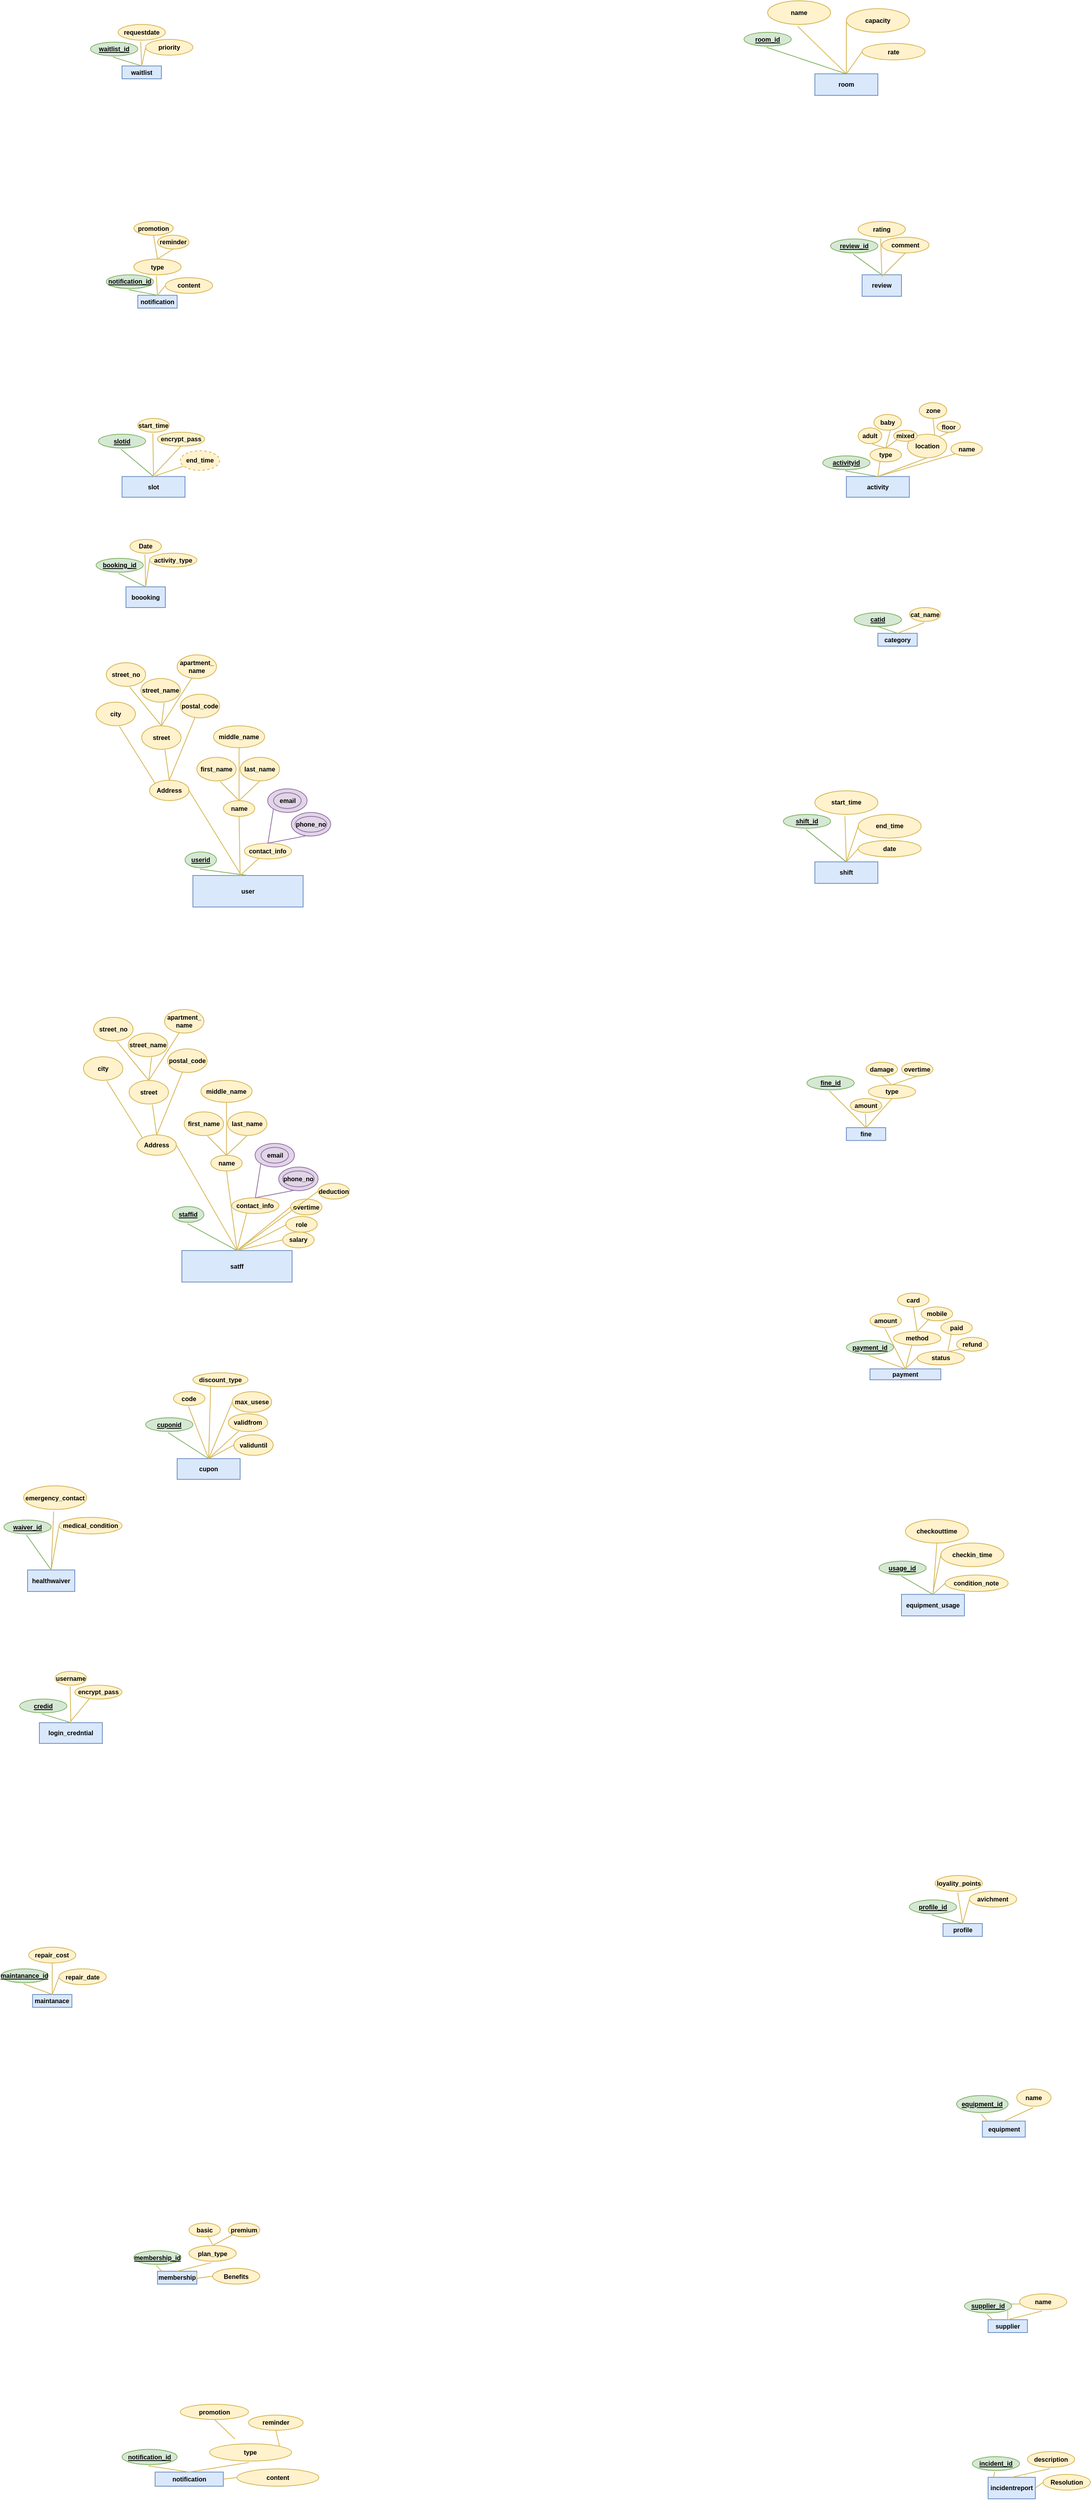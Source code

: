 <mxfile version="27.0.9">
  <diagram name="Page-1" id="0CVpgFmAuAqFdw3ELSrf">
    <mxGraphModel dx="2102" dy="2058" grid="1" gridSize="10" guides="1" tooltips="1" connect="1" arrows="1" fold="1" page="1" pageScale="1" pageWidth="850" pageHeight="1100" math="0" shadow="0">
      <root>
        <mxCell id="0" />
        <mxCell id="1" parent="0" />
        <mxCell id="IT3nphw8xW6kMLgiiqp9-259" value="name" style="ellipse;whiteSpace=wrap;html=1;fontSize=8;fontStyle=1;verticalAlign=middle;container=0;fillColor=#fff2cc;strokeColor=#d6b656;" parent="1" vertex="1">
          <mxGeometry x="970" y="-1020" width="80" height="30" as="geometry" />
        </mxCell>
        <mxCell id="IT3nphw8xW6kMLgiiqp9-260" value="capacity" style="ellipse;whiteSpace=wrap;html=1;fontSize=8;fontStyle=1;verticalAlign=middle;container=0;fillColor=#fff2cc;strokeColor=#d6b656;" parent="1" vertex="1">
          <mxGeometry x="1070" y="-1010" width="80" height="30" as="geometry" />
        </mxCell>
        <mxCell id="IT3nphw8xW6kMLgiiqp9-261" value="" style="endArrow=none;html=1;rounded=0;exitX=0.5;exitY=0;exitDx=0;exitDy=0;entryX=0.477;entryY=1.082;entryDx=0;entryDy=0;entryPerimeter=0;fontSize=8;fontStyle=1;verticalAlign=middle;fillColor=#fff2cc;strokeColor=#d6b656;" parent="1" source="IT3nphw8xW6kMLgiiqp9-255" target="IT3nphw8xW6kMLgiiqp9-259" edge="1">
          <mxGeometry width="50" height="50" relative="1" as="geometry">
            <mxPoint x="1120" y="-927.309" as="sourcePoint" />
            <mxPoint x="1110" y="-953.618" as="targetPoint" />
          </mxGeometry>
        </mxCell>
        <mxCell id="IT3nphw8xW6kMLgiiqp9-262" value="" style="endArrow=none;html=1;rounded=0;exitX=0.5;exitY=0;exitDx=0;exitDy=0;entryX=0;entryY=0.5;entryDx=0;entryDy=0;fontSize=8;fontStyle=1;verticalAlign=middle;fillColor=#fff2cc;strokeColor=#d6b656;" parent="1" source="IT3nphw8xW6kMLgiiqp9-255" target="IT3nphw8xW6kMLgiiqp9-260" edge="1">
          <mxGeometry width="50" height="50" relative="1" as="geometry">
            <mxPoint x="1090" y="-917" as="sourcePoint" />
            <mxPoint x="1128" y="-938" as="targetPoint" />
          </mxGeometry>
        </mxCell>
        <mxCell id="IT3nphw8xW6kMLgiiqp9-253" value="&lt;font&gt;&lt;u&gt;room_id&lt;/u&gt;&lt;/font&gt;" style="ellipse;whiteSpace=wrap;html=1;fontSize=8;fontStyle=1;verticalAlign=middle;container=0;fillColor=#d5e8d4;strokeColor=#82b366;" parent="1" vertex="1">
          <mxGeometry x="940" y="-980.001" width="60" height="17.539" as="geometry" />
        </mxCell>
        <mxCell id="IT3nphw8xW6kMLgiiqp9-258" value="" style="endArrow=none;html=1;rounded=0;entryX=0.477;entryY=1.082;entryDx=0;entryDy=0;entryPerimeter=0;fontSize=8;fontStyle=1;verticalAlign=middle;fillColor=#d5e8d4;strokeColor=#82b366;exitX=0.5;exitY=0;exitDx=0;exitDy=0;" parent="1" source="IT3nphw8xW6kMLgiiqp9-255" target="IT3nphw8xW6kMLgiiqp9-253" edge="1">
          <mxGeometry width="50" height="50" relative="1" as="geometry">
            <mxPoint x="1039" y="-927" as="sourcePoint" />
            <mxPoint x="1060" y="-953.618" as="targetPoint" />
          </mxGeometry>
        </mxCell>
        <mxCell id="IT3nphw8xW6kMLgiiqp9-255" value="room" style="rounded=0;whiteSpace=wrap;html=1;fontSize=8;fontStyle=1;verticalAlign=middle;container=0;fillColor=#dae8fc;strokeColor=#6c8ebf;" parent="1" vertex="1">
          <mxGeometry x="1030" y="-927.31" width="80" height="27.31" as="geometry" />
        </mxCell>
        <mxCell id="IT3nphw8xW6kMLgiiqp9-256" value="rate" style="ellipse;whiteSpace=wrap;html=1;fontSize=8;fontStyle=1;verticalAlign=middle;container=0;fillColor=#fff2cc;strokeColor=#d6b656;" parent="1" vertex="1">
          <mxGeometry x="1090" y="-966" width="80" height="21" as="geometry" />
        </mxCell>
        <mxCell id="IT3nphw8xW6kMLgiiqp9-257" value="" style="endArrow=none;html=1;rounded=0;entryX=0;entryY=0.5;entryDx=0;entryDy=0;fontSize=8;fontStyle=1;verticalAlign=middle;fillColor=#fff2cc;strokeColor=#d6b656;exitX=0.5;exitY=0;exitDx=0;exitDy=0;" parent="1" source="IT3nphw8xW6kMLgiiqp9-255" target="IT3nphw8xW6kMLgiiqp9-256" edge="1">
          <mxGeometry width="50" height="50" relative="1" as="geometry">
            <mxPoint x="1110" y="-914" as="sourcePoint" />
            <mxPoint x="1139" y="-928" as="targetPoint" />
          </mxGeometry>
        </mxCell>
        <mxCell id="IT3nphw8xW6kMLgiiqp9-232" value="review" style="rounded=0;whiteSpace=wrap;html=1;fontSize=8;fontStyle=1;verticalAlign=middle;container=0;fillColor=#dae8fc;strokeColor=#6c8ebf;" parent="1" vertex="1">
          <mxGeometry x="1090" y="-672.31" width="50" height="27.31" as="geometry" />
        </mxCell>
        <mxCell id="IT3nphw8xW6kMLgiiqp9-233" value="" style="endArrow=none;html=1;rounded=0;exitX=0.5;exitY=0;exitDx=0;exitDy=0;entryX=0.477;entryY=1.082;entryDx=0;entryDy=0;entryPerimeter=0;fontSize=8;fontStyle=1;verticalAlign=middle;fillColor=#d5e8d4;strokeColor=#82b366;" parent="1" source="IT3nphw8xW6kMLgiiqp9-232" target="IT3nphw8xW6kMLgiiqp9-234" edge="1">
          <mxGeometry width="50" height="50" relative="1" as="geometry">
            <mxPoint x="1100" y="-681.079" as="sourcePoint" />
            <mxPoint x="1090" y="-698.618" as="targetPoint" />
          </mxGeometry>
        </mxCell>
        <mxCell id="IT3nphw8xW6kMLgiiqp9-234" value="&lt;font&gt;&lt;u&gt;review_id&lt;/u&gt;&lt;/font&gt;" style="ellipse;whiteSpace=wrap;html=1;fontSize=8;fontStyle=1;verticalAlign=middle;container=0;fillColor=#d5e8d4;strokeColor=#82b366;" parent="1" vertex="1">
          <mxGeometry x="1050" y="-717.69" width="60" height="17.69" as="geometry" />
        </mxCell>
        <mxCell id="IT3nphw8xW6kMLgiiqp9-235" value="" style="endArrow=none;html=1;rounded=0;exitX=0.5;exitY=0;exitDx=0;exitDy=0;entryX=0.477;entryY=1.082;entryDx=0;entryDy=0;entryPerimeter=0;fontSize=8;fontStyle=1;verticalAlign=middle;fillColor=#fff2cc;strokeColor=#d6b656;" parent="1" source="IT3nphw8xW6kMLgiiqp9-232" target="IT3nphw8xW6kMLgiiqp9-236" edge="1">
          <mxGeometry width="50" height="50" relative="1" as="geometry">
            <mxPoint x="1150" y="-672.309" as="sourcePoint" />
            <mxPoint x="1140" y="-698.618" as="targetPoint" />
          </mxGeometry>
        </mxCell>
        <mxCell id="IT3nphw8xW6kMLgiiqp9-236" value="rating" style="ellipse;whiteSpace=wrap;html=1;fontSize=8;fontStyle=1;verticalAlign=middle;container=0;fillColor=#fff2cc;strokeColor=#d6b656;" parent="1" vertex="1">
          <mxGeometry x="1085" y="-740" width="60" height="20" as="geometry" />
        </mxCell>
        <mxCell id="IT3nphw8xW6kMLgiiqp9-237" value="comment" style="ellipse;whiteSpace=wrap;html=1;fontSize=8;fontStyle=1;verticalAlign=middle;container=0;fillColor=#fff2cc;strokeColor=#d6b656;" parent="1" vertex="1">
          <mxGeometry x="1115" y="-720" width="60" height="20" as="geometry" />
        </mxCell>
        <mxCell id="IT3nphw8xW6kMLgiiqp9-238" value="" style="endArrow=none;html=1;rounded=0;fontSize=8;fontStyle=1;verticalAlign=middle;fillColor=#fff2cc;strokeColor=#d6b656;entryX=0.5;entryY=1;entryDx=0;entryDy=0;" parent="1" target="IT3nphw8xW6kMLgiiqp9-237" edge="1">
          <mxGeometry width="50" height="50" relative="1" as="geometry">
            <mxPoint x="1115" y="-670" as="sourcePoint" />
            <mxPoint x="1150" y="-700" as="targetPoint" />
          </mxGeometry>
        </mxCell>
        <mxCell id="IT3nphw8xW6kMLgiiqp9-179" value="promotion" style="ellipse;whiteSpace=wrap;html=1;fontSize=8;fontStyle=1;verticalAlign=middle;container=0;fillColor=#fff2cc;strokeColor=#d6b656;" parent="1" vertex="1">
          <mxGeometry x="165" y="-740" width="50" height="17.54" as="geometry" />
        </mxCell>
        <mxCell id="IT3nphw8xW6kMLgiiqp9-180" value="reminder" style="ellipse;whiteSpace=wrap;html=1;fontSize=8;fontStyle=1;verticalAlign=middle;container=0;fillColor=#fff2cc;strokeColor=#d6b656;" parent="1" vertex="1">
          <mxGeometry x="195" y="-722.54" width="40" height="17.539" as="geometry" />
        </mxCell>
        <mxCell id="IT3nphw8xW6kMLgiiqp9-181" value="" style="endArrow=none;html=1;rounded=0;exitX=0.5;exitY=0;exitDx=0;exitDy=0;fontSize=8;fontStyle=1;verticalAlign=middle;fillColor=#fff2cc;strokeColor=#d6b656;entryX=0.5;entryY=1;entryDx=0;entryDy=0;" parent="1" source="IT3nphw8xW6kMLgiiqp9-176" edge="1" target="IT3nphw8xW6kMLgiiqp9-180">
          <mxGeometry width="50" height="50" relative="1" as="geometry">
            <mxPoint x="205" y="-636" as="sourcePoint" />
            <mxPoint x="270" y="-690" as="targetPoint" />
          </mxGeometry>
        </mxCell>
        <mxCell id="IT3nphw8xW6kMLgiiqp9-182" value="" style="endArrow=none;html=1;rounded=0;fontSize=8;fontStyle=1;entryX=0.5;entryY=1;entryDx=0;entryDy=0;verticalAlign=middle;fillColor=#fff2cc;strokeColor=#d6b656;exitX=0.5;exitY=0;exitDx=0;exitDy=0;" parent="1" target="IT3nphw8xW6kMLgiiqp9-179" edge="1" source="IT3nphw8xW6kMLgiiqp9-176">
          <mxGeometry width="50" height="50" relative="1" as="geometry">
            <mxPoint x="240" y="-680" as="sourcePoint" />
            <mxPoint x="280" y="-680" as="targetPoint" />
          </mxGeometry>
        </mxCell>
        <mxCell id="IT3nphw8xW6kMLgiiqp9-172" value="notification" style="rounded=0;whiteSpace=wrap;html=1;fontSize=8;fontStyle=1;verticalAlign=middle;container=0;fillColor=#dae8fc;strokeColor=#6c8ebf;" parent="1" vertex="1">
          <mxGeometry x="170" y="-646.31" width="50" height="16.31" as="geometry" />
        </mxCell>
        <mxCell id="IT3nphw8xW6kMLgiiqp9-173" value="" style="endArrow=none;html=1;rounded=0;exitX=0.5;exitY=0;exitDx=0;exitDy=0;entryX=0.477;entryY=1.082;entryDx=0;entryDy=0;entryPerimeter=0;fontSize=8;fontStyle=1;verticalAlign=middle;fillColor=#d5e8d4;strokeColor=#82b366;" parent="1" source="IT3nphw8xW6kMLgiiqp9-172" target="IT3nphw8xW6kMLgiiqp9-174" edge="1">
          <mxGeometry width="50" height="50" relative="1" as="geometry">
            <mxPoint x="180" y="-655.079" as="sourcePoint" />
            <mxPoint x="170" y="-672.618" as="targetPoint" />
          </mxGeometry>
        </mxCell>
        <mxCell id="IT3nphw8xW6kMLgiiqp9-174" value="&lt;font&gt;&lt;u&gt;notification_id&lt;/u&gt;&lt;/font&gt;" style="ellipse;whiteSpace=wrap;html=1;fontSize=8;fontStyle=1;verticalAlign=middle;container=0;fillColor=#d5e8d4;strokeColor=#82b366;" parent="1" vertex="1">
          <mxGeometry x="130" y="-672.311" width="60" height="17.539" as="geometry" />
        </mxCell>
        <mxCell id="IT3nphw8xW6kMLgiiqp9-175" value="" style="endArrow=none;html=1;rounded=0;exitX=0.5;exitY=0;exitDx=0;exitDy=0;entryX=0.477;entryY=1.082;entryDx=0;entryDy=0;entryPerimeter=0;fontSize=8;fontStyle=1;verticalAlign=middle;fillColor=#fff2cc;strokeColor=#d6b656;" parent="1" source="IT3nphw8xW6kMLgiiqp9-172" target="IT3nphw8xW6kMLgiiqp9-176" edge="1">
          <mxGeometry width="50" height="50" relative="1" as="geometry">
            <mxPoint x="230" y="-646.309" as="sourcePoint" />
            <mxPoint x="220" y="-672.618" as="targetPoint" />
          </mxGeometry>
        </mxCell>
        <mxCell id="IT3nphw8xW6kMLgiiqp9-176" value="type" style="ellipse;whiteSpace=wrap;html=1;fontSize=8;fontStyle=1;verticalAlign=middle;container=0;fillColor=#fff2cc;strokeColor=#d6b656;" parent="1" vertex="1">
          <mxGeometry x="165" y="-692.31" width="60" height="20" as="geometry" />
        </mxCell>
        <mxCell id="IT3nphw8xW6kMLgiiqp9-177" value="content" style="ellipse;whiteSpace=wrap;html=1;fontSize=8;fontStyle=1;verticalAlign=middle;container=0;fillColor=#fff2cc;strokeColor=#d6b656;" parent="1" vertex="1">
          <mxGeometry x="205" y="-668.66" width="60" height="20" as="geometry" />
        </mxCell>
        <mxCell id="IT3nphw8xW6kMLgiiqp9-178" value="" style="endArrow=none;html=1;rounded=0;entryX=0;entryY=0.5;entryDx=0;entryDy=0;fontSize=8;fontStyle=1;verticalAlign=middle;fillColor=#fff2cc;strokeColor=#d6b656;exitX=0.5;exitY=0;exitDx=0;exitDy=0;" parent="1" source="IT3nphw8xW6kMLgiiqp9-172" target="IT3nphw8xW6kMLgiiqp9-177" edge="1">
          <mxGeometry width="50" height="50" relative="1" as="geometry">
            <mxPoint x="220" y="-650" as="sourcePoint" />
            <mxPoint x="249" y="-647" as="targetPoint" />
          </mxGeometry>
        </mxCell>
        <mxCell id="IT3nphw8xW6kMLgiiqp9-64" value="slot" style="rounded=0;whiteSpace=wrap;html=1;fontSize=8;fontStyle=1;verticalAlign=middle;container=0;fillColor=#dae8fc;strokeColor=#6c8ebf;" parent="1" vertex="1">
          <mxGeometry x="150" y="-416.309" width="80" height="26.309" as="geometry" />
        </mxCell>
        <mxCell id="IT3nphw8xW6kMLgiiqp9-65" value="" style="endArrow=none;html=1;rounded=0;exitX=0.5;exitY=0;exitDx=0;exitDy=0;entryX=0.477;entryY=1.082;entryDx=0;entryDy=0;entryPerimeter=0;fontSize=8;fontStyle=1;verticalAlign=middle;fillColor=#d5e8d4;strokeColor=#82b366;" parent="1" source="IT3nphw8xW6kMLgiiqp9-64" target="IT3nphw8xW6kMLgiiqp9-66" edge="1">
          <mxGeometry width="50" height="50" relative="1" as="geometry">
            <mxPoint x="160" y="-425.079" as="sourcePoint" />
            <mxPoint x="150" y="-442.618" as="targetPoint" />
          </mxGeometry>
        </mxCell>
        <mxCell id="IT3nphw8xW6kMLgiiqp9-66" value="&lt;font&gt;&lt;u&gt;slotid&lt;/u&gt;&lt;/font&gt;" style="ellipse;whiteSpace=wrap;html=1;fontSize=8;fontStyle=1;verticalAlign=middle;container=0;fillColor=#d5e8d4;strokeColor=#82b366;" parent="1" vertex="1">
          <mxGeometry x="120" y="-470.001" width="60" height="17.539" as="geometry" />
        </mxCell>
        <mxCell id="IT3nphw8xW6kMLgiiqp9-67" value="" style="endArrow=none;html=1;rounded=0;exitX=0.5;exitY=0;exitDx=0;exitDy=0;entryX=0.477;entryY=1.082;entryDx=0;entryDy=0;entryPerimeter=0;fontSize=8;fontStyle=1;verticalAlign=middle;fillColor=#fff2cc;strokeColor=#d6b656;" parent="1" source="IT3nphw8xW6kMLgiiqp9-64" target="IT3nphw8xW6kMLgiiqp9-68" edge="1">
          <mxGeometry width="50" height="50" relative="1" as="geometry">
            <mxPoint x="210" y="-416.309" as="sourcePoint" />
            <mxPoint x="200" y="-442.618" as="targetPoint" />
          </mxGeometry>
        </mxCell>
        <mxCell id="IT3nphw8xW6kMLgiiqp9-68" value="start_time" style="ellipse;whiteSpace=wrap;html=1;fontSize=8;fontStyle=1;verticalAlign=middle;container=0;fillColor=#fff2cc;strokeColor=#d6b656;" parent="1" vertex="1">
          <mxGeometry x="170" y="-490" width="40" height="17.539" as="geometry" />
        </mxCell>
        <mxCell id="IT3nphw8xW6kMLgiiqp9-69" value="" style="endArrow=none;html=1;rounded=0;fontSize=8;fontStyle=1;verticalAlign=middle;fillColor=#fff2cc;strokeColor=#d6b656;entryX=0.5;entryY=1;entryDx=0;entryDy=0;" parent="1" target="IT3nphw8xW6kMLgiiqp9-70" edge="1">
          <mxGeometry width="50" height="50" relative="1" as="geometry">
            <mxPoint x="190" y="-418" as="sourcePoint" />
            <mxPoint x="230" y="-470" as="targetPoint" />
          </mxGeometry>
        </mxCell>
        <mxCell id="IT3nphw8xW6kMLgiiqp9-70" value="encrypt_pass" style="ellipse;whiteSpace=wrap;html=1;fontSize=8;fontStyle=1;verticalAlign=middle;container=0;fillColor=#fff2cc;strokeColor=#d6b656;" parent="1" vertex="1">
          <mxGeometry x="195" y="-472.461" width="60" height="17.539" as="geometry" />
        </mxCell>
        <mxCell id="IT3nphw8xW6kMLgiiqp9-71" value="" style="endArrow=none;html=1;rounded=0;fontSize=8;fontStyle=1;verticalAlign=middle;fillColor=#fff2cc;strokeColor=#d6b656;exitX=0.5;exitY=0;exitDx=0;exitDy=0;" parent="1" source="IT3nphw8xW6kMLgiiqp9-64" target="IT3nphw8xW6kMLgiiqp9-72" edge="1">
          <mxGeometry width="50" height="50" relative="1" as="geometry">
            <mxPoint x="230" y="-403" as="sourcePoint" />
            <mxPoint x="280" y="-407.538" as="targetPoint" />
          </mxGeometry>
        </mxCell>
        <mxCell id="IT3nphw8xW6kMLgiiqp9-72" value="end_time" style="ellipse;whiteSpace=wrap;html=1;fontSize=8;fontStyle=1;dashed=1;verticalAlign=middle;container=0;fillColor=#fff2cc;strokeColor=#d6b656;" parent="1" vertex="1">
          <mxGeometry x="224" y="-449.0" width="50" height="24.92" as="geometry" />
        </mxCell>
        <mxCell id="IT3nphw8xW6kMLgiiqp9-111" value="mobile" style="ellipse;whiteSpace=wrap;html=1;fontSize=8;fontStyle=1;verticalAlign=middle;container=0;fillColor=#fff2cc;strokeColor=#d6b656;" parent="1" vertex="1">
          <mxGeometry x="1165" y="637.54" width="40" height="17.539" as="geometry" />
        </mxCell>
        <mxCell id="IT3nphw8xW6kMLgiiqp9-112" value="" style="endArrow=none;html=1;rounded=0;exitX=0.5;exitY=0;exitDx=0;exitDy=0;entryX=0.263;entryY=0.852;entryDx=0;entryDy=0;fontSize=8;fontStyle=1;entryPerimeter=0;verticalAlign=middle;fillColor=#fff2cc;strokeColor=#d6b656;" parent="1" source="IT3nphw8xW6kMLgiiqp9-104" target="IT3nphw8xW6kMLgiiqp9-111" edge="1">
          <mxGeometry width="50" height="50" relative="1" as="geometry">
            <mxPoint x="1160" y="707.64" as="sourcePoint" />
            <mxPoint x="1190" y="700.64" as="targetPoint" />
          </mxGeometry>
        </mxCell>
        <mxCell id="IT3nphw8xW6kMLgiiqp9-113" value="status" style="ellipse;whiteSpace=wrap;html=1;fontSize=8;fontStyle=1;verticalAlign=middle;container=0;fillColor=#fff2cc;strokeColor=#d6b656;" parent="1" vertex="1">
          <mxGeometry x="1160" y="693.64" width="60" height="17.54" as="geometry" />
        </mxCell>
        <mxCell id="IT3nphw8xW6kMLgiiqp9-114" value="refund" style="ellipse;whiteSpace=wrap;html=1;fontSize=8;fontStyle=1;verticalAlign=middle;container=0;fillColor=#fff2cc;strokeColor=#d6b656;" parent="1" vertex="1">
          <mxGeometry x="1210" y="676.1" width="40" height="17.539" as="geometry" />
        </mxCell>
        <mxCell id="IT3nphw8xW6kMLgiiqp9-115" value="paid" style="ellipse;whiteSpace=wrap;html=1;fontSize=8;fontStyle=1;verticalAlign=middle;container=0;fillColor=#fff2cc;strokeColor=#d6b656;" parent="1" vertex="1">
          <mxGeometry x="1190" y="655.08" width="40" height="17.539" as="geometry" />
        </mxCell>
        <mxCell id="IT3nphw8xW6kMLgiiqp9-116" value="" style="endArrow=none;html=1;rounded=0;exitX=0.328;exitY=0.995;exitDx=0;exitDy=0;entryX=0.649;entryY=-0.005;entryDx=0;entryDy=0;fontSize=8;fontStyle=1;exitPerimeter=0;entryPerimeter=0;verticalAlign=middle;fillColor=#fff2cc;strokeColor=#d6b656;" parent="1" source="IT3nphw8xW6kMLgiiqp9-115" target="IT3nphw8xW6kMLgiiqp9-113" edge="1">
          <mxGeometry width="50" height="50" relative="1" as="geometry">
            <mxPoint x="1230" y="681.64" as="sourcePoint" />
            <mxPoint x="1210" y="671.64" as="targetPoint" />
          </mxGeometry>
        </mxCell>
        <mxCell id="IT3nphw8xW6kMLgiiqp9-117" value="" style="endArrow=none;html=1;rounded=0;exitX=0;exitY=1;exitDx=0;exitDy=0;fontSize=8;fontStyle=1;verticalAlign=middle;fillColor=#fff2cc;strokeColor=#d6b656;" parent="1" source="IT3nphw8xW6kMLgiiqp9-114" edge="1">
          <mxGeometry width="50" height="50" relative="1" as="geometry">
            <mxPoint x="1278" y="703.64" as="sourcePoint" />
            <mxPoint x="1200" y="694" as="targetPoint" />
          </mxGeometry>
        </mxCell>
        <mxCell id="IT3nphw8xW6kMLgiiqp9-118" value="" style="endArrow=none;html=1;rounded=0;exitX=0.5;exitY=0;exitDx=0;exitDy=0;fontSize=8;fontStyle=1;entryX=0.031;entryY=0.352;entryDx=0;entryDy=0;entryPerimeter=0;verticalAlign=middle;fillColor=#fff2cc;strokeColor=#d6b656;" parent="1" source="IT3nphw8xW6kMLgiiqp9-107" target="IT3nphw8xW6kMLgiiqp9-113" edge="1">
          <mxGeometry width="50" height="50" relative="1" as="geometry">
            <mxPoint x="1197" y="707.64" as="sourcePoint" />
            <mxPoint x="1230" y="713.64" as="targetPoint" />
          </mxGeometry>
        </mxCell>
        <mxCell id="IT3nphw8xW6kMLgiiqp9-107" value="payment" style="rounded=0;whiteSpace=wrap;html=1;fontSize=8;fontStyle=1;verticalAlign=middle;container=0;fillColor=#dae8fc;strokeColor=#6c8ebf;" parent="1" vertex="1">
          <mxGeometry x="1100" y="716.1" width="90" height="13.85" as="geometry" />
        </mxCell>
        <mxCell id="IT3nphw8xW6kMLgiiqp9-108" value="" style="endArrow=none;html=1;rounded=0;exitX=0.5;exitY=0;exitDx=0;exitDy=0;entryX=0.477;entryY=1.082;entryDx=0;entryDy=0;entryPerimeter=0;fontSize=8;fontStyle=1;verticalAlign=middle;fillColor=#fff2cc;strokeColor=#d6b656;" parent="1" source="IT3nphw8xW6kMLgiiqp9-107" target="IT3nphw8xW6kMLgiiqp9-102" edge="1">
          <mxGeometry width="50" height="50" relative="1" as="geometry">
            <mxPoint x="1130" y="688.561" as="sourcePoint" />
            <mxPoint x="1120" y="671.022" as="targetPoint" />
          </mxGeometry>
        </mxCell>
        <mxCell id="IT3nphw8xW6kMLgiiqp9-109" value="" style="endArrow=none;html=1;rounded=0;exitX=0.5;exitY=0;exitDx=0;exitDy=0;entryX=0.477;entryY=1.082;entryDx=0;entryDy=0;entryPerimeter=0;fontSize=8;fontStyle=1;verticalAlign=middle;fillColor=#fff2cc;strokeColor=#d6b656;" parent="1" source="IT3nphw8xW6kMLgiiqp9-107" target="IT3nphw8xW6kMLgiiqp9-103" edge="1">
          <mxGeometry width="50" height="50" relative="1" as="geometry">
            <mxPoint x="1180" y="697.331" as="sourcePoint" />
            <mxPoint x="1170" y="671.022" as="targetPoint" />
          </mxGeometry>
        </mxCell>
        <mxCell id="IT3nphw8xW6kMLgiiqp9-110" value="" style="endArrow=none;html=1;rounded=0;exitX=0.5;exitY=0;exitDx=0;exitDy=0;entryX=0.386;entryY=0.995;entryDx=0;entryDy=0;fontSize=8;fontStyle=1;entryPerimeter=0;verticalAlign=middle;fillColor=#fff2cc;strokeColor=#d6b656;" parent="1" source="IT3nphw8xW6kMLgiiqp9-107" target="IT3nphw8xW6kMLgiiqp9-104" edge="1">
          <mxGeometry width="50" height="50" relative="1" as="geometry">
            <mxPoint x="1155" y="707.64" as="sourcePoint" />
            <mxPoint x="1189" y="693.64" as="targetPoint" />
          </mxGeometry>
        </mxCell>
        <mxCell id="IT3nphw8xW6kMLgiiqp9-105" value="card" style="ellipse;whiteSpace=wrap;html=1;fontSize=8;fontStyle=1;verticalAlign=middle;container=0;fillColor=#fff2cc;strokeColor=#d6b656;" parent="1" vertex="1">
          <mxGeometry x="1135" y="620.0" width="40" height="17.539" as="geometry" />
        </mxCell>
        <mxCell id="IT3nphw8xW6kMLgiiqp9-106" value="" style="endArrow=none;html=1;rounded=0;exitX=0.5;exitY=0;exitDx=0;exitDy=0;entryX=0.5;entryY=1;entryDx=0;entryDy=0;fontSize=8;fontStyle=1;verticalAlign=middle;fillColor=#fff2cc;strokeColor=#d6b656;" parent="1" source="IT3nphw8xW6kMLgiiqp9-104" target="IT3nphw8xW6kMLgiiqp9-105" edge="1">
          <mxGeometry width="50" height="50" relative="1" as="geometry">
            <mxPoint x="1212" y="724.64" as="sourcePoint" />
            <mxPoint x="1241" y="708.64" as="targetPoint" />
          </mxGeometry>
        </mxCell>
        <mxCell id="IT3nphw8xW6kMLgiiqp9-102" value="&lt;font&gt;&lt;u&gt;payment_id&lt;/u&gt;&lt;/font&gt;" style="ellipse;whiteSpace=wrap;html=1;fontSize=8;fontStyle=1;verticalAlign=middle;container=0;fillColor=#d5e8d4;strokeColor=#82b366;" parent="1" vertex="1">
          <mxGeometry x="1070" y="679.999" width="60" height="17.539" as="geometry" />
        </mxCell>
        <mxCell id="IT3nphw8xW6kMLgiiqp9-103" value="amount" style="ellipse;whiteSpace=wrap;html=1;fontSize=8;fontStyle=1;verticalAlign=middle;container=0;fillColor=#fff2cc;strokeColor=#d6b656;" parent="1" vertex="1">
          <mxGeometry x="1100" y="646.1" width="40" height="17.539" as="geometry" />
        </mxCell>
        <mxCell id="IT3nphw8xW6kMLgiiqp9-104" value="method" style="ellipse;whiteSpace=wrap;html=1;fontSize=8;fontStyle=1;verticalAlign=middle;container=0;fillColor=#fff2cc;strokeColor=#d6b656;" parent="1" vertex="1">
          <mxGeometry x="1130" y="668.56" width="60" height="17.54" as="geometry" />
        </mxCell>
        <mxCell id="IT3nphw8xW6kMLgiiqp9-135" value="equipment" style="rounded=0;whiteSpace=wrap;html=1;fontSize=8;fontStyle=1;verticalAlign=middle;container=0;fillColor=#dae8fc;strokeColor=#6c8ebf;" parent="1" vertex="1">
          <mxGeometry x="1242.727" y="1670.696" width="54.545" height="20.304" as="geometry" />
        </mxCell>
        <mxCell id="IT3nphw8xW6kMLgiiqp9-136" value="" style="endArrow=none;html=1;rounded=0;exitX=0.114;exitY=0.004;exitDx=0;exitDy=0;exitPerimeter=0;entryX=0.477;entryY=1.082;entryDx=0;entryDy=0;entryPerimeter=0;fontSize=8;fontStyle=1;verticalAlign=middle;fillColor=#fff2cc;strokeColor=#d6b656;" parent="1" source="IT3nphw8xW6kMLgiiqp9-135" target="IT3nphw8xW6kMLgiiqp9-137" edge="1">
          <mxGeometry width="50" height="50" relative="1" as="geometry">
            <mxPoint x="1253.636" y="1659.779" as="sourcePoint" />
            <mxPoint x="1242.727" y="1637.944" as="targetPoint" />
          </mxGeometry>
        </mxCell>
        <mxCell id="IT3nphw8xW6kMLgiiqp9-137" value="&lt;font&gt;&lt;u&gt;equipment_id&lt;/u&gt;&lt;/font&gt;" style="ellipse;whiteSpace=wrap;html=1;fontSize=8;fontStyle=1;verticalAlign=middle;container=0;fillColor=#d5e8d4;strokeColor=#82b366;" parent="1" vertex="1">
          <mxGeometry x="1210" y="1638.141" width="65.455" height="21.835" as="geometry" />
        </mxCell>
        <mxCell id="IT3nphw8xW6kMLgiiqp9-138" value="" style="endArrow=none;html=1;rounded=0;exitX=0.5;exitY=0;exitDx=0;exitDy=0;entryX=0.477;entryY=1.082;entryDx=0;entryDy=0;entryPerimeter=0;fontSize=8;fontStyle=1;verticalAlign=middle;fillColor=#fff2cc;strokeColor=#d6b656;" parent="1" source="IT3nphw8xW6kMLgiiqp9-135" target="IT3nphw8xW6kMLgiiqp9-139" edge="1">
          <mxGeometry width="50" height="50" relative="1" as="geometry">
            <mxPoint x="1308.182" y="1670.697" as="sourcePoint" />
            <mxPoint x="1297.273" y="1637.944" as="targetPoint" />
          </mxGeometry>
        </mxCell>
        <mxCell id="IT3nphw8xW6kMLgiiqp9-139" value="name" style="ellipse;whiteSpace=wrap;html=1;fontSize=8;fontStyle=1;verticalAlign=middle;container=0;fillColor=#fff2cc;strokeColor=#d6b656;" parent="1" vertex="1">
          <mxGeometry x="1286.364" y="1630" width="43.636" height="21.835" as="geometry" />
        </mxCell>
        <mxCell id="IT3nphw8xW6kMLgiiqp9-150" value="Benefits" style="ellipse;whiteSpace=wrap;html=1;fontSize=8;fontStyle=1;verticalAlign=middle;container=0;fillColor=#fff2cc;strokeColor=#d6b656;" parent="1" vertex="1">
          <mxGeometry x="265" y="1857.54" width="60" height="20" as="geometry" />
        </mxCell>
        <mxCell id="IT3nphw8xW6kMLgiiqp9-151" value="basic" style="ellipse;whiteSpace=wrap;html=1;fontSize=8;fontStyle=1;verticalAlign=middle;container=0;fillColor=#fff2cc;strokeColor=#d6b656;" parent="1" vertex="1">
          <mxGeometry x="235" y="1800" width="40" height="17.539" as="geometry" />
        </mxCell>
        <mxCell id="IT3nphw8xW6kMLgiiqp9-152" value="premium" style="ellipse;whiteSpace=wrap;html=1;fontSize=8;fontStyle=1;verticalAlign=middle;container=0;fillColor=#fff2cc;strokeColor=#d6b656;" parent="1" vertex="1">
          <mxGeometry x="285" y="1800" width="40" height="17.539" as="geometry" />
        </mxCell>
        <mxCell id="IT3nphw8xW6kMLgiiqp9-153" value="" style="endArrow=none;html=1;rounded=0;entryX=0.592;entryY=0.9;entryDx=0;entryDy=0;fontSize=8;fontStyle=1;entryPerimeter=0;verticalAlign=middle;fillColor=#fff2cc;strokeColor=#d6b656;" parent="1" target="IT3nphw8xW6kMLgiiqp9-151" edge="1">
          <mxGeometry width="50" height="50" relative="1" as="geometry">
            <mxPoint x="265" y="1827.54" as="sourcePoint" />
            <mxPoint x="245" y="1768.54" as="targetPoint" />
          </mxGeometry>
        </mxCell>
        <mxCell id="IT3nphw8xW6kMLgiiqp9-154" value="" style="endArrow=none;html=1;rounded=0;exitX=0.5;exitY=0;exitDx=0;exitDy=0;entryX=0;entryY=1;entryDx=0;entryDy=0;fontSize=8;fontStyle=1;verticalAlign=middle;fillColor=#fff2cc;strokeColor=#d6b656;" parent="1" source="IT3nphw8xW6kMLgiiqp9-148" target="IT3nphw8xW6kMLgiiqp9-152" edge="1">
          <mxGeometry width="50" height="50" relative="1" as="geometry">
            <mxPoint x="263" y="1840.54" as="sourcePoint" />
            <mxPoint x="269" y="1825.54" as="targetPoint" />
          </mxGeometry>
        </mxCell>
        <mxCell id="IT3nphw8xW6kMLgiiqp9-144" value="membership" style="rounded=0;whiteSpace=wrap;html=1;fontSize=8;fontStyle=1;verticalAlign=middle;container=0;fillColor=#dae8fc;strokeColor=#6c8ebf;" parent="1" vertex="1">
          <mxGeometry x="195" y="1861.23" width="50" height="16.31" as="geometry" />
        </mxCell>
        <mxCell id="IT3nphw8xW6kMLgiiqp9-145" value="" style="endArrow=none;html=1;rounded=0;exitX=0.114;exitY=0.004;exitDx=0;exitDy=0;exitPerimeter=0;entryX=0.477;entryY=1.082;entryDx=0;entryDy=0;entryPerimeter=0;fontSize=8;fontStyle=1;verticalAlign=middle;fillColor=#fff2cc;strokeColor=#d6b656;" parent="1" source="IT3nphw8xW6kMLgiiqp9-144" target="IT3nphw8xW6kMLgiiqp9-146" edge="1">
          <mxGeometry width="50" height="50" relative="1" as="geometry">
            <mxPoint x="205" y="1852.461" as="sourcePoint" />
            <mxPoint x="195" y="1834.922" as="targetPoint" />
          </mxGeometry>
        </mxCell>
        <mxCell id="IT3nphw8xW6kMLgiiqp9-146" value="&lt;font&gt;&lt;u&gt;membership_id&lt;/u&gt;&lt;/font&gt;" style="ellipse;whiteSpace=wrap;html=1;fontSize=8;fontStyle=1;verticalAlign=middle;container=0;fillColor=#d5e8d4;strokeColor=#82b366;" parent="1" vertex="1">
          <mxGeometry x="165" y="1835.079" width="60" height="17.539" as="geometry" />
        </mxCell>
        <mxCell id="IT3nphw8xW6kMLgiiqp9-147" value="" style="endArrow=none;html=1;rounded=0;exitX=0.5;exitY=0;exitDx=0;exitDy=0;entryX=0.477;entryY=1.082;entryDx=0;entryDy=0;entryPerimeter=0;fontSize=8;fontStyle=1;verticalAlign=middle;fillColor=#fff2cc;strokeColor=#d6b656;" parent="1" source="IT3nphw8xW6kMLgiiqp9-144" target="IT3nphw8xW6kMLgiiqp9-148" edge="1">
          <mxGeometry width="50" height="50" relative="1" as="geometry">
            <mxPoint x="255" y="1861.231" as="sourcePoint" />
            <mxPoint x="245" y="1834.922" as="targetPoint" />
          </mxGeometry>
        </mxCell>
        <mxCell id="IT3nphw8xW6kMLgiiqp9-148" value="plan_type" style="ellipse;whiteSpace=wrap;html=1;fontSize=8;fontStyle=1;verticalAlign=middle;container=0;fillColor=#fff2cc;strokeColor=#d6b656;" parent="1" vertex="1">
          <mxGeometry x="235" y="1828.54" width="60" height="20" as="geometry" />
        </mxCell>
        <mxCell id="IT3nphw8xW6kMLgiiqp9-149" value="" style="endArrow=none;html=1;rounded=0;exitX=1;exitY=0.5;exitDx=0;exitDy=0;fontSize=8;fontStyle=1;verticalAlign=middle;fillColor=#fff2cc;strokeColor=#d6b656;" parent="1" edge="1">
          <mxGeometry width="50" height="50" relative="1" as="geometry">
            <mxPoint x="245" y="1863.23" as="sourcePoint" />
            <mxPoint x="265" y="1867.54" as="targetPoint" />
            <Array as="points">
              <mxPoint x="245" y="1870.23" />
            </Array>
          </mxGeometry>
        </mxCell>
        <mxCell id="IT3nphw8xW6kMLgiiqp9-202" value="incidentreport" style="rounded=0;whiteSpace=wrap;html=1;fontSize=8;fontStyle=1;verticalAlign=middle;container=0;fillColor=#dae8fc;strokeColor=#6c8ebf;" parent="1" vertex="1">
          <mxGeometry x="1250" y="2122.69" width="60" height="27.31" as="geometry" />
        </mxCell>
        <mxCell id="IT3nphw8xW6kMLgiiqp9-203" value="" style="endArrow=none;html=1;rounded=0;exitX=0.114;exitY=0.004;exitDx=0;exitDy=0;exitPerimeter=0;entryX=0.477;entryY=1.082;entryDx=0;entryDy=0;entryPerimeter=0;fontSize=8;fontStyle=1;verticalAlign=middle;fillColor=#fff2cc;strokeColor=#d6b656;" parent="1" source="IT3nphw8xW6kMLgiiqp9-202" target="IT3nphw8xW6kMLgiiqp9-204" edge="1">
          <mxGeometry width="50" height="50" relative="1" as="geometry">
            <mxPoint x="1270" y="2113.921" as="sourcePoint" />
            <mxPoint x="1260" y="2096.382" as="targetPoint" />
          </mxGeometry>
        </mxCell>
        <mxCell id="IT3nphw8xW6kMLgiiqp9-204" value="&lt;font&gt;&lt;u&gt;incident_id&lt;/u&gt;&lt;/font&gt;" style="ellipse;whiteSpace=wrap;html=1;fontSize=8;fontStyle=1;verticalAlign=middle;container=0;fillColor=#d5e8d4;strokeColor=#82b366;" parent="1" vertex="1">
          <mxGeometry x="1230" y="2096.539" width="60" height="17.539" as="geometry" />
        </mxCell>
        <mxCell id="IT3nphw8xW6kMLgiiqp9-205" value="" style="endArrow=none;html=1;rounded=0;exitX=0.5;exitY=0;exitDx=0;exitDy=0;entryX=0.477;entryY=1.082;entryDx=0;entryDy=0;entryPerimeter=0;fontSize=8;fontStyle=1;verticalAlign=middle;fillColor=#fff2cc;strokeColor=#d6b656;" parent="1" source="IT3nphw8xW6kMLgiiqp9-202" target="IT3nphw8xW6kMLgiiqp9-206" edge="1">
          <mxGeometry width="50" height="50" relative="1" as="geometry">
            <mxPoint x="1320" y="2122.691" as="sourcePoint" />
            <mxPoint x="1310" y="2096.382" as="targetPoint" />
          </mxGeometry>
        </mxCell>
        <mxCell id="IT3nphw8xW6kMLgiiqp9-206" value="description" style="ellipse;whiteSpace=wrap;html=1;fontSize=8;fontStyle=1;verticalAlign=middle;container=0;fillColor=#fff2cc;strokeColor=#d6b656;" parent="1" vertex="1">
          <mxGeometry x="1300" y="2090" width="60" height="20" as="geometry" />
        </mxCell>
        <mxCell id="IT3nphw8xW6kMLgiiqp9-207" value="Resolution" style="ellipse;whiteSpace=wrap;html=1;fontSize=8;fontStyle=1;verticalAlign=middle;container=0;fillColor=#fff2cc;strokeColor=#d6b656;" parent="1" vertex="1">
          <mxGeometry x="1320" y="2119" width="60" height="20" as="geometry" />
        </mxCell>
        <mxCell id="IT3nphw8xW6kMLgiiqp9-208" value="" style="endArrow=none;html=1;rounded=0;exitX=1;exitY=0.5;exitDx=0;exitDy=0;entryX=0;entryY=0.5;entryDx=0;entryDy=0;fontSize=8;fontStyle=1;verticalAlign=middle;fillColor=#fff2cc;strokeColor=#d6b656;" parent="1" source="IT3nphw8xW6kMLgiiqp9-202" target="IT3nphw8xW6kMLgiiqp9-207" edge="1">
          <mxGeometry width="50" height="50" relative="1" as="geometry">
            <mxPoint x="1295" y="2133" as="sourcePoint" />
            <mxPoint x="1339" y="2122" as="targetPoint" />
          </mxGeometry>
        </mxCell>
        <mxCell id="IT3nphw8xW6kMLgiiqp9-575" value="" style="edgeStyle=orthogonalEdgeStyle;rounded=0;orthogonalLoop=1;jettySize=auto;html=1;fillColor=#fff2cc;strokeColor=#d6b656;" parent="1" source="IT3nphw8xW6kMLgiiqp9-194" target="IT3nphw8xW6kMLgiiqp9-198" edge="1">
          <mxGeometry relative="1" as="geometry" />
        </mxCell>
        <mxCell id="IT3nphw8xW6kMLgiiqp9-194" value="supplier" style="rounded=0;whiteSpace=wrap;html=1;fontSize=8;fontStyle=1;verticalAlign=middle;container=0;fillColor=#dae8fc;strokeColor=#6c8ebf;" parent="1" vertex="1">
          <mxGeometry x="1250" y="1922.69" width="50" height="16.31" as="geometry" />
        </mxCell>
        <mxCell id="IT3nphw8xW6kMLgiiqp9-195" value="" style="endArrow=none;html=1;rounded=0;exitX=0.114;exitY=0.004;exitDx=0;exitDy=0;exitPerimeter=0;entryX=0.477;entryY=1.082;entryDx=0;entryDy=0;entryPerimeter=0;fontSize=8;fontStyle=1;verticalAlign=middle;fillColor=#fff2cc;strokeColor=#d6b656;" parent="1" source="IT3nphw8xW6kMLgiiqp9-194" target="IT3nphw8xW6kMLgiiqp9-196" edge="1">
          <mxGeometry width="50" height="50" relative="1" as="geometry">
            <mxPoint x="1260" y="1913.921" as="sourcePoint" />
            <mxPoint x="1250" y="1896.382" as="targetPoint" />
          </mxGeometry>
        </mxCell>
        <mxCell id="IT3nphw8xW6kMLgiiqp9-196" value="&lt;font&gt;&lt;u&gt;supplier_id&lt;/u&gt;&lt;/font&gt;" style="ellipse;whiteSpace=wrap;html=1;fontSize=8;fontStyle=1;verticalAlign=middle;container=0;fillColor=#d5e8d4;strokeColor=#82b366;" parent="1" vertex="1">
          <mxGeometry x="1220" y="1896.539" width="60" height="17.539" as="geometry" />
        </mxCell>
        <mxCell id="IT3nphw8xW6kMLgiiqp9-197" value="" style="endArrow=none;html=1;rounded=0;exitX=0.5;exitY=0;exitDx=0;exitDy=0;entryX=0.477;entryY=1.082;entryDx=0;entryDy=0;entryPerimeter=0;fontSize=8;fontStyle=1;verticalAlign=middle;fillColor=#fff2cc;strokeColor=#d6b656;" parent="1" source="IT3nphw8xW6kMLgiiqp9-194" target="IT3nphw8xW6kMLgiiqp9-198" edge="1">
          <mxGeometry width="50" height="50" relative="1" as="geometry">
            <mxPoint x="1310" y="1922.691" as="sourcePoint" />
            <mxPoint x="1300" y="1896.382" as="targetPoint" />
          </mxGeometry>
        </mxCell>
        <mxCell id="IT3nphw8xW6kMLgiiqp9-198" value="name" style="ellipse;whiteSpace=wrap;html=1;fontSize=8;fontStyle=1;verticalAlign=middle;container=0;fillColor=#fff2cc;strokeColor=#d6b656;" parent="1" vertex="1">
          <mxGeometry x="1290" y="1890" width="60" height="20" as="geometry" />
        </mxCell>
        <mxCell id="IT3nphw8xW6kMLgiiqp9-540" value="promotion" style="ellipse;whiteSpace=wrap;html=1;fontSize=8;fontStyle=1;verticalAlign=middle;container=0;fillColor=#fff2cc;strokeColor=#d6b656;" parent="1" vertex="1">
          <mxGeometry x="224" y="2030" width="86.667" height="19.294" as="geometry" />
        </mxCell>
        <mxCell id="IT3nphw8xW6kMLgiiqp9-541" value="reminder" style="ellipse;whiteSpace=wrap;html=1;fontSize=8;fontStyle=1;verticalAlign=middle;container=0;fillColor=#fff2cc;strokeColor=#d6b656;" parent="1" vertex="1">
          <mxGeometry x="310.667" y="2043.706" width="69.333" height="19.293" as="geometry" />
        </mxCell>
        <mxCell id="IT3nphw8xW6kMLgiiqp9-542" value="" style="endArrow=none;html=1;rounded=0;exitX=1;exitY=0;exitDx=0;exitDy=0;fontSize=8;fontStyle=1;verticalAlign=middle;fillColor=#fff2cc;strokeColor=#d6b656;" parent="1" source="IT3nphw8xW6kMLgiiqp9-537" edge="1">
          <mxGeometry width="50" height="50" relative="1" as="geometry">
            <mxPoint x="232.667" y="2122.4" as="sourcePoint" />
            <mxPoint x="345.333" y="2063" as="targetPoint" />
          </mxGeometry>
        </mxCell>
        <mxCell id="IT3nphw8xW6kMLgiiqp9-543" value="" style="endArrow=none;html=1;rounded=0;fontSize=8;fontStyle=1;entryX=0.5;entryY=1;entryDx=0;entryDy=0;verticalAlign=middle;fillColor=#fff2cc;strokeColor=#d6b656;" parent="1" target="IT3nphw8xW6kMLgiiqp9-540" edge="1">
          <mxGeometry width="50" height="50" relative="1" as="geometry">
            <mxPoint x="293.333" y="2074" as="sourcePoint" />
            <mxPoint x="362.667" y="2074" as="targetPoint" />
          </mxGeometry>
        </mxCell>
        <mxCell id="IT3nphw8xW6kMLgiiqp9-533" value="notification" style="rounded=0;whiteSpace=wrap;html=1;fontSize=8;fontStyle=1;verticalAlign=middle;container=0;fillColor=#dae8fc;strokeColor=#6c8ebf;" parent="1" vertex="1">
          <mxGeometry x="192" y="2116.059" width="86.667" height="17.941" as="geometry" />
        </mxCell>
        <mxCell id="IT3nphw8xW6kMLgiiqp9-534" value="" style="endArrow=none;html=1;rounded=0;exitX=0.5;exitY=0;exitDx=0;exitDy=0;entryX=0.477;entryY=1.082;entryDx=0;entryDy=0;entryPerimeter=0;fontSize=8;fontStyle=1;verticalAlign=middle;fillColor=#fff2cc;strokeColor=#d6b656;" parent="1" source="IT3nphw8xW6kMLgiiqp9-533" target="IT3nphw8xW6kMLgiiqp9-535" edge="1">
          <mxGeometry width="50" height="50" relative="1" as="geometry">
            <mxPoint x="209.333" y="2106.413" as="sourcePoint" />
            <mxPoint x="192" y="2087.12" as="targetPoint" />
          </mxGeometry>
        </mxCell>
        <mxCell id="IT3nphw8xW6kMLgiiqp9-535" value="&lt;font&gt;&lt;u&gt;notification_id&lt;/u&gt;&lt;/font&gt;" style="ellipse;whiteSpace=wrap;html=1;fontSize=8;fontStyle=1;verticalAlign=middle;container=0;fillColor=#d5e8d4;strokeColor=#82b366;" parent="1" vertex="1">
          <mxGeometry x="150" y="2087.29" width="70" height="19.29" as="geometry" />
        </mxCell>
        <mxCell id="IT3nphw8xW6kMLgiiqp9-536" value="" style="endArrow=none;html=1;rounded=0;exitX=0.5;exitY=0;exitDx=0;exitDy=0;entryX=0.477;entryY=1.082;entryDx=0;entryDy=0;entryPerimeter=0;fontSize=8;fontStyle=1;verticalAlign=middle;fillColor=#fff2cc;strokeColor=#d6b656;" parent="1" source="IT3nphw8xW6kMLgiiqp9-533" target="IT3nphw8xW6kMLgiiqp9-537" edge="1">
          <mxGeometry width="50" height="50" relative="1" as="geometry">
            <mxPoint x="296" y="2116.06" as="sourcePoint" />
            <mxPoint x="278.667" y="2087.12" as="targetPoint" />
          </mxGeometry>
        </mxCell>
        <mxCell id="IT3nphw8xW6kMLgiiqp9-537" value="type" style="ellipse;whiteSpace=wrap;html=1;fontSize=8;fontStyle=1;verticalAlign=middle;container=0;fillColor=#fff2cc;strokeColor=#d6b656;" parent="1" vertex="1">
          <mxGeometry x="261.333" y="2080.1" width="104" height="22" as="geometry" />
        </mxCell>
        <mxCell id="IT3nphw8xW6kMLgiiqp9-538" value="content" style="ellipse;whiteSpace=wrap;html=1;fontSize=8;fontStyle=1;verticalAlign=middle;container=0;fillColor=#fff2cc;strokeColor=#d6b656;" parent="1" vertex="1">
          <mxGeometry x="296" y="2112" width="104" height="22" as="geometry" />
        </mxCell>
        <mxCell id="IT3nphw8xW6kMLgiiqp9-539" value="" style="endArrow=none;html=1;rounded=0;exitX=1;exitY=0.5;exitDx=0;exitDy=0;entryX=0;entryY=0.5;entryDx=0;entryDy=0;fontSize=8;fontStyle=1;verticalAlign=middle;fillColor=#fff2cc;strokeColor=#d6b656;" parent="1" source="IT3nphw8xW6kMLgiiqp9-533" target="IT3nphw8xW6kMLgiiqp9-538" edge="1">
          <mxGeometry width="50" height="50" relative="1" as="geometry">
            <mxPoint x="252.667" y="2127.4" as="sourcePoint" />
            <mxPoint x="328.933" y="2115.3" as="targetPoint" />
          </mxGeometry>
        </mxCell>
        <mxCell id="0A74HszXjkjT0wgLUmrs-8" value="" style="group" vertex="1" connectable="0" parent="1">
          <mxGeometry x="110" y="-990" width="130" height="69" as="geometry" />
        </mxCell>
        <mxCell id="IT3nphw8xW6kMLgiiqp9-222" value="waitlist" style="rounded=0;whiteSpace=wrap;html=1;fontSize=8;fontStyle=1;verticalAlign=middle;container=0;fillColor=#dae8fc;strokeColor=#6c8ebf;" parent="0A74HszXjkjT0wgLUmrs-8" vertex="1">
          <mxGeometry x="40" y="52.69" width="50" height="16.31" as="geometry" />
        </mxCell>
        <mxCell id="IT3nphw8xW6kMLgiiqp9-223" value="" style="endArrow=none;html=1;rounded=0;exitX=0.5;exitY=0;exitDx=0;exitDy=0;entryX=0.477;entryY=1.082;entryDx=0;entryDy=0;entryPerimeter=0;fontSize=8;fontStyle=1;verticalAlign=middle;fillColor=#d5e8d4;strokeColor=#82b366;" parent="0A74HszXjkjT0wgLUmrs-8" source="IT3nphw8xW6kMLgiiqp9-222" target="IT3nphw8xW6kMLgiiqp9-224" edge="1">
          <mxGeometry width="50" height="50" relative="1" as="geometry">
            <mxPoint x="50" y="43.921" as="sourcePoint" />
            <mxPoint x="40" y="26.382" as="targetPoint" />
          </mxGeometry>
        </mxCell>
        <mxCell id="IT3nphw8xW6kMLgiiqp9-224" value="&lt;font&gt;&lt;u&gt;waitlist_id&lt;/u&gt;&lt;/font&gt;" style="ellipse;whiteSpace=wrap;html=1;fontSize=8;fontStyle=1;verticalAlign=middle;container=0;fillColor=#d5e8d4;strokeColor=#82b366;" parent="0A74HszXjkjT0wgLUmrs-8" vertex="1">
          <mxGeometry y="22.459" width="60" height="17.539" as="geometry" />
        </mxCell>
        <mxCell id="IT3nphw8xW6kMLgiiqp9-225" value="" style="endArrow=none;html=1;rounded=0;exitX=0.5;exitY=0;exitDx=0;exitDy=0;entryX=0.477;entryY=1.082;entryDx=0;entryDy=0;entryPerimeter=0;fontSize=8;fontStyle=1;verticalAlign=middle;fillColor=#fff2cc;strokeColor=#d6b656;" parent="0A74HszXjkjT0wgLUmrs-8" source="IT3nphw8xW6kMLgiiqp9-222" target="IT3nphw8xW6kMLgiiqp9-226" edge="1">
          <mxGeometry width="50" height="50" relative="1" as="geometry">
            <mxPoint x="100" y="52.691" as="sourcePoint" />
            <mxPoint x="90" y="26.382" as="targetPoint" />
          </mxGeometry>
        </mxCell>
        <mxCell id="IT3nphw8xW6kMLgiiqp9-226" value="requestdate" style="ellipse;whiteSpace=wrap;html=1;fontSize=8;fontStyle=1;verticalAlign=middle;container=0;fillColor=#fff2cc;strokeColor=#d6b656;" parent="0A74HszXjkjT0wgLUmrs-8" vertex="1">
          <mxGeometry x="35" width="60" height="20" as="geometry" />
        </mxCell>
        <mxCell id="IT3nphw8xW6kMLgiiqp9-227" value="priority" style="ellipse;whiteSpace=wrap;html=1;fontSize=8;fontStyle=1;verticalAlign=middle;container=0;fillColor=#fff2cc;strokeColor=#d6b656;" parent="0A74HszXjkjT0wgLUmrs-8" vertex="1">
          <mxGeometry x="70" y="19" width="60" height="20" as="geometry" />
        </mxCell>
        <mxCell id="IT3nphw8xW6kMLgiiqp9-228" value="" style="endArrow=none;html=1;rounded=0;exitX=0.5;exitY=0;exitDx=0;exitDy=0;entryX=0;entryY=0.5;entryDx=0;entryDy=0;fontSize=8;fontStyle=1;verticalAlign=middle;fillColor=#fff2cc;strokeColor=#d6b656;" parent="0A74HszXjkjT0wgLUmrs-8" source="IT3nphw8xW6kMLgiiqp9-222" target="IT3nphw8xW6kMLgiiqp9-227" edge="1">
          <mxGeometry width="50" height="50" relative="1" as="geometry">
            <mxPoint x="75" y="63" as="sourcePoint" />
            <mxPoint x="119" y="52" as="targetPoint" />
          </mxGeometry>
        </mxCell>
        <mxCell id="0A74HszXjkjT0wgLUmrs-19" value="" style="group" vertex="1" connectable="0" parent="1">
          <mxGeometry x="1040" y="-510" width="202.73" height="120.0" as="geometry" />
        </mxCell>
        <mxCell id="IT3nphw8xW6kMLgiiqp9-52" value="" style="endArrow=none;html=1;rounded=0;entryX=0.5;entryY=0;entryDx=0;entryDy=0;exitX=0.591;exitY=1.022;exitDx=0;exitDy=0;exitPerimeter=0;fontSize=8;fontStyle=1;verticalAlign=middle;fillColor=#fff2cc;strokeColor=#d6b656;" parent="0A74HszXjkjT0wgLUmrs-19" source="IT3nphw8xW6kMLgiiqp9-53" target="IT3nphw8xW6kMLgiiqp9-46" edge="1">
          <mxGeometry width="50" height="50" relative="1" as="geometry">
            <mxPoint x="120" y="46.18" as="sourcePoint" />
            <mxPoint x="117" y="50" as="targetPoint" />
          </mxGeometry>
        </mxCell>
        <mxCell id="IT3nphw8xW6kMLgiiqp9-53" value="adult" style="ellipse;whiteSpace=wrap;html=1;fontSize=8;fontStyle=1;verticalAlign=middle;container=0;fillColor=#fff2cc;strokeColor=#d6b656;" parent="0A74HszXjkjT0wgLUmrs-19" vertex="1">
          <mxGeometry x="45" y="32" width="30" height="20" as="geometry" />
        </mxCell>
        <mxCell id="IT3nphw8xW6kMLgiiqp9-54" value="" style="endArrow=none;html=1;rounded=0;exitX=0.591;exitY=1.022;exitDx=0;exitDy=0;exitPerimeter=0;fontSize=8;fontStyle=1;verticalAlign=middle;fillColor=#fff2cc;strokeColor=#d6b656;entryX=0.5;entryY=0;entryDx=0;entryDy=0;" parent="0A74HszXjkjT0wgLUmrs-19" source="IT3nphw8xW6kMLgiiqp9-55" target="IT3nphw8xW6kMLgiiqp9-46" edge="1">
          <mxGeometry width="50" height="50" relative="1" as="geometry">
            <mxPoint x="170" y="27.81" as="sourcePoint" />
            <mxPoint x="80" y="50" as="targetPoint" />
          </mxGeometry>
        </mxCell>
        <mxCell id="IT3nphw8xW6kMLgiiqp9-55" value="baby" style="ellipse;whiteSpace=wrap;html=1;fontSize=8;fontStyle=1;verticalAlign=middle;container=0;fillColor=#fff2cc;strokeColor=#d6b656;" parent="0A74HszXjkjT0wgLUmrs-19" vertex="1">
          <mxGeometry x="65" y="15" width="35" height="20" as="geometry" />
        </mxCell>
        <mxCell id="IT3nphw8xW6kMLgiiqp9-56" value="floor" style="ellipse;whiteSpace=wrap;html=1;fontSize=8;fontStyle=1;verticalAlign=middle;container=0;fillColor=#fff2cc;strokeColor=#d6b656;" parent="0A74HszXjkjT0wgLUmrs-19" vertex="1">
          <mxGeometry x="145" y="23.54" width="30" height="14" as="geometry" />
        </mxCell>
        <mxCell id="IT3nphw8xW6kMLgiiqp9-57" value="" style="endArrow=none;html=1;rounded=0;entryX=0.696;entryY=0.033;entryDx=0;entryDy=0;fontSize=8;fontStyle=1;entryPerimeter=0;verticalAlign=middle;fillColor=#fff2cc;strokeColor=#d6b656;exitX=0.5;exitY=1;exitDx=0;exitDy=0;" parent="0A74HszXjkjT0wgLUmrs-19" source="IT3nphw8xW6kMLgiiqp9-58" target="IT3nphw8xW6kMLgiiqp9-48" edge="1">
          <mxGeometry width="50" height="50" relative="1" as="geometry">
            <mxPoint x="140" y="10" as="sourcePoint" />
            <mxPoint x="171" y="91" as="targetPoint" />
          </mxGeometry>
        </mxCell>
        <mxCell id="IT3nphw8xW6kMLgiiqp9-58" value="zone" style="ellipse;whiteSpace=wrap;html=1;fontSize=8;fontStyle=1;verticalAlign=middle;container=0;fillColor=#fff2cc;strokeColor=#d6b656;" parent="0A74HszXjkjT0wgLUmrs-19" vertex="1">
          <mxGeometry x="122.5" width="35" height="20" as="geometry" />
        </mxCell>
        <mxCell id="IT3nphw8xW6kMLgiiqp9-59" value="" style="endArrow=none;html=1;rounded=0;fontSize=8;fontStyle=1;verticalAlign=middle;fillColor=#fff2cc;strokeColor=#d6b656;entryX=0.709;entryY=0.176;entryDx=0;entryDy=0;entryPerimeter=0;exitX=0.5;exitY=1;exitDx=0;exitDy=0;" parent="0A74HszXjkjT0wgLUmrs-19" source="IT3nphw8xW6kMLgiiqp9-56" target="IT3nphw8xW6kMLgiiqp9-48" edge="1">
          <mxGeometry width="50" height="50" relative="1" as="geometry">
            <mxPoint x="155" y="40" as="sourcePoint" />
            <mxPoint x="140" y="50" as="targetPoint" />
          </mxGeometry>
        </mxCell>
        <mxCell id="IT3nphw8xW6kMLgiiqp9-40" value="activity" style="rounded=0;whiteSpace=wrap;html=1;fontSize=8;fontStyle=1;verticalAlign=middle;container=0;fillColor=#dae8fc;strokeColor=#6c8ebf;" parent="0A74HszXjkjT0wgLUmrs-19" vertex="1">
          <mxGeometry x="30" y="93.691" width="80" height="26.309" as="geometry" />
        </mxCell>
        <mxCell id="IT3nphw8xW6kMLgiiqp9-41" value="" style="endArrow=none;html=1;rounded=0;entryX=0.477;entryY=1.082;entryDx=0;entryDy=0;entryPerimeter=0;fontSize=8;fontStyle=1;verticalAlign=middle;fillColor=#d5e8d4;strokeColor=#82b366;exitX=0.5;exitY=0;exitDx=0;exitDy=0;" parent="0A74HszXjkjT0wgLUmrs-19" source="IT3nphw8xW6kMLgiiqp9-40" target="IT3nphw8xW6kMLgiiqp9-42" edge="1">
          <mxGeometry width="50" height="50" relative="1" as="geometry">
            <mxPoint x="39" y="94" as="sourcePoint" />
            <mxPoint x="30" y="67.382" as="targetPoint" />
          </mxGeometry>
        </mxCell>
        <mxCell id="IT3nphw8xW6kMLgiiqp9-42" value="&lt;font&gt;&lt;u&gt;activityid&lt;/u&gt;&lt;/font&gt;" style="ellipse;whiteSpace=wrap;html=1;fontSize=8;fontStyle=1;verticalAlign=middle;container=0;fillColor=#d5e8d4;strokeColor=#82b366;" parent="0A74HszXjkjT0wgLUmrs-19" vertex="1">
          <mxGeometry y="67.539" width="60" height="17.539" as="geometry" />
        </mxCell>
        <mxCell id="IT3nphw8xW6kMLgiiqp9-43" value="" style="endArrow=none;html=1;rounded=0;exitX=0.5;exitY=0;exitDx=0;exitDy=0;fontSize=8;fontStyle=1;verticalAlign=middle;fillColor=#fff2cc;strokeColor=#d6b656;entryX=0.5;entryY=1;entryDx=0;entryDy=0;" parent="0A74HszXjkjT0wgLUmrs-19" source="IT3nphw8xW6kMLgiiqp9-40" target="IT3nphw8xW6kMLgiiqp9-48" edge="1">
          <mxGeometry width="50" height="50" relative="1" as="geometry">
            <mxPoint x="90" y="93.691" as="sourcePoint" />
            <mxPoint x="130" y="60" as="targetPoint" />
          </mxGeometry>
        </mxCell>
        <mxCell id="IT3nphw8xW6kMLgiiqp9-44" value="name" style="ellipse;whiteSpace=wrap;html=1;fontSize=8;fontStyle=1;verticalAlign=middle;container=0;fillColor=#fff2cc;strokeColor=#d6b656;" parent="0A74HszXjkjT0wgLUmrs-19" vertex="1">
          <mxGeometry x="162.73" y="50" width="40" height="17.539" as="geometry" />
        </mxCell>
        <mxCell id="IT3nphw8xW6kMLgiiqp9-45" value="" style="endArrow=none;html=1;rounded=0;entryX=0.323;entryY=0.914;entryDx=0;entryDy=0;entryPerimeter=0;fontSize=8;fontStyle=1;verticalAlign=middle;fillColor=#fff2cc;strokeColor=#d6b656;exitX=0.5;exitY=0;exitDx=0;exitDy=0;" parent="0A74HszXjkjT0wgLUmrs-19" source="IT3nphw8xW6kMLgiiqp9-40" target="IT3nphw8xW6kMLgiiqp9-46" edge="1">
          <mxGeometry width="50" height="50" relative="1" as="geometry">
            <mxPoint x="85" y="95" as="sourcePoint" />
            <mxPoint x="150" y="76.151" as="targetPoint" />
          </mxGeometry>
        </mxCell>
        <mxCell id="IT3nphw8xW6kMLgiiqp9-46" value="type" style="ellipse;whiteSpace=wrap;html=1;fontSize=8;fontStyle=1;verticalAlign=middle;container=0;fillColor=#fff2cc;strokeColor=#d6b656;" parent="0A74HszXjkjT0wgLUmrs-19" vertex="1">
          <mxGeometry x="60" y="57.54" width="40" height="17.54" as="geometry" />
        </mxCell>
        <mxCell id="IT3nphw8xW6kMLgiiqp9-48" value="location" style="ellipse;whiteSpace=wrap;html=1;fontSize=8;fontStyle=1;verticalAlign=middle;container=0;fillColor=#fff2cc;strokeColor=#d6b656;" parent="0A74HszXjkjT0wgLUmrs-19" vertex="1">
          <mxGeometry x="107.5" y="40" width="50" height="30" as="geometry" />
        </mxCell>
        <mxCell id="IT3nphw8xW6kMLgiiqp9-49" value="mixed" style="ellipse;whiteSpace=wrap;html=1;fontSize=8;fontStyle=1;verticalAlign=middle;container=0;fillColor=#fff2cc;strokeColor=#d6b656;" parent="0A74HszXjkjT0wgLUmrs-19" vertex="1">
          <mxGeometry x="90" y="35" width="30" height="14" as="geometry" />
        </mxCell>
        <mxCell id="IT3nphw8xW6kMLgiiqp9-50" value="" style="endArrow=none;html=1;rounded=0;entryX=0.5;entryY=0;entryDx=0;entryDy=0;fontSize=8;fontStyle=1;verticalAlign=middle;fillColor=#fff2cc;strokeColor=#d6b656;exitX=0;exitY=1;exitDx=0;exitDy=0;" parent="0A74HszXjkjT0wgLUmrs-19" source="IT3nphw8xW6kMLgiiqp9-49" target="IT3nphw8xW6kMLgiiqp9-46" edge="1">
          <mxGeometry width="50" height="50" relative="1" as="geometry">
            <mxPoint x="130" y="20" as="sourcePoint" />
            <mxPoint x="153" y="50" as="targetPoint" />
          </mxGeometry>
        </mxCell>
        <mxCell id="0A74HszXjkjT0wgLUmrs-17" value="" style="endArrow=none;html=1;rounded=0;exitX=0.5;exitY=0;exitDx=0;exitDy=0;fontSize=8;fontStyle=1;verticalAlign=middle;fillColor=#fff2cc;strokeColor=#d6b656;entryX=0;entryY=1;entryDx=0;entryDy=0;" edge="1" parent="0A74HszXjkjT0wgLUmrs-19" source="IT3nphw8xW6kMLgiiqp9-40" target="IT3nphw8xW6kMLgiiqp9-44">
          <mxGeometry width="50" height="50" relative="1" as="geometry">
            <mxPoint x="120" y="124" as="sourcePoint" />
            <mxPoint x="180" y="110" as="targetPoint" />
          </mxGeometry>
        </mxCell>
        <mxCell id="0A74HszXjkjT0wgLUmrs-22" value="" style="group" vertex="1" connectable="0" parent="1">
          <mxGeometry x="117" y="-336.54" width="128" height="86.54" as="geometry" />
        </mxCell>
        <mxCell id="IT3nphw8xW6kMLgiiqp9-91" value="boooking" style="rounded=0;whiteSpace=wrap;html=1;fontSize=8;fontStyle=1;verticalAlign=middle;container=0;fillColor=#dae8fc;strokeColor=#6c8ebf;" parent="0A74HszXjkjT0wgLUmrs-22" vertex="1">
          <mxGeometry x="38" y="60.23" width="50" height="26.31" as="geometry" />
        </mxCell>
        <mxCell id="IT3nphw8xW6kMLgiiqp9-92" value="" style="endArrow=none;html=1;rounded=0;exitX=0.5;exitY=0;exitDx=0;exitDy=0;entryX=0.477;entryY=1.082;entryDx=0;entryDy=0;entryPerimeter=0;fontSize=8;fontStyle=1;verticalAlign=middle;fillColor=#d5e8d4;strokeColor=#82b366;" parent="0A74HszXjkjT0wgLUmrs-22" source="IT3nphw8xW6kMLgiiqp9-91" target="IT3nphw8xW6kMLgiiqp9-93" edge="1">
          <mxGeometry width="50" height="50" relative="1" as="geometry">
            <mxPoint x="48" y="51.461" as="sourcePoint" />
            <mxPoint x="38" y="33.922" as="targetPoint" />
          </mxGeometry>
        </mxCell>
        <mxCell id="IT3nphw8xW6kMLgiiqp9-93" value="&lt;font&gt;&lt;u&gt;booking_id&lt;/u&gt;&lt;/font&gt;" style="ellipse;whiteSpace=wrap;html=1;fontSize=8;fontStyle=1;verticalAlign=middle;container=0;fillColor=#d5e8d4;strokeColor=#82b366;" parent="0A74HszXjkjT0wgLUmrs-22" vertex="1">
          <mxGeometry y="24.079" width="60" height="17.539" as="geometry" />
        </mxCell>
        <mxCell id="IT3nphw8xW6kMLgiiqp9-94" value="" style="endArrow=none;html=1;rounded=0;exitX=0.5;exitY=0;exitDx=0;exitDy=0;entryX=0.477;entryY=1.082;entryDx=0;entryDy=0;entryPerimeter=0;fontSize=8;fontStyle=1;verticalAlign=middle;fillColor=#fff2cc;strokeColor=#d6b656;" parent="0A74HszXjkjT0wgLUmrs-22" source="IT3nphw8xW6kMLgiiqp9-91" target="IT3nphw8xW6kMLgiiqp9-95" edge="1">
          <mxGeometry width="50" height="50" relative="1" as="geometry">
            <mxPoint x="98" y="60.231" as="sourcePoint" />
            <mxPoint x="88" y="33.922" as="targetPoint" />
          </mxGeometry>
        </mxCell>
        <mxCell id="IT3nphw8xW6kMLgiiqp9-95" value="Date" style="ellipse;whiteSpace=wrap;html=1;fontSize=8;fontStyle=1;verticalAlign=middle;container=0;fillColor=#fff2cc;strokeColor=#d6b656;" parent="0A74HszXjkjT0wgLUmrs-22" vertex="1">
          <mxGeometry x="43" width="40" height="17.539" as="geometry" />
        </mxCell>
        <mxCell id="IT3nphw8xW6kMLgiiqp9-96" value="activity_type" style="ellipse;whiteSpace=wrap;html=1;fontSize=8;fontStyle=1;verticalAlign=middle;container=0;fillColor=#fff2cc;strokeColor=#d6b656;" parent="0A74HszXjkjT0wgLUmrs-22" vertex="1">
          <mxGeometry x="68" y="17.54" width="60" height="17.54" as="geometry" />
        </mxCell>
        <mxCell id="IT3nphw8xW6kMLgiiqp9-97" value="" style="endArrow=none;html=1;rounded=0;exitX=0.5;exitY=0;exitDx=0;exitDy=0;entryX=0;entryY=0.5;entryDx=0;entryDy=0;fontSize=8;fontStyle=1;verticalAlign=middle;fillColor=#fff2cc;strokeColor=#d6b656;" parent="0A74HszXjkjT0wgLUmrs-22" source="IT3nphw8xW6kMLgiiqp9-91" target="IT3nphw8xW6kMLgiiqp9-96" edge="1">
          <mxGeometry width="50" height="50" relative="1" as="geometry">
            <mxPoint x="73" y="70.54" as="sourcePoint" />
            <mxPoint x="107" y="56.54" as="targetPoint" />
          </mxGeometry>
        </mxCell>
        <mxCell id="0A74HszXjkjT0wgLUmrs-23" value="" style="group" vertex="1" connectable="0" parent="1">
          <mxGeometry x="1080" y="-250" width="110" height="49.0" as="geometry" />
        </mxCell>
        <mxCell id="IT3nphw8xW6kMLgiiqp9-73" value="category" style="rounded=0;whiteSpace=wrap;html=1;fontSize=8;fontStyle=1;verticalAlign=middle;container=0;fillColor=#dae8fc;strokeColor=#6c8ebf;" parent="0A74HszXjkjT0wgLUmrs-23" vertex="1">
          <mxGeometry x="30" y="32.69" width="50" height="16.31" as="geometry" />
        </mxCell>
        <mxCell id="IT3nphw8xW6kMLgiiqp9-74" value="&lt;font&gt;&lt;u&gt;catid&lt;/u&gt;&lt;/font&gt;" style="ellipse;whiteSpace=wrap;html=1;fontSize=8;fontStyle=1;verticalAlign=middle;container=0;fillColor=#d5e8d4;strokeColor=#82b366;" parent="0A74HszXjkjT0wgLUmrs-23" vertex="1">
          <mxGeometry y="6.539" width="60" height="17.539" as="geometry" />
        </mxCell>
        <mxCell id="IT3nphw8xW6kMLgiiqp9-75" value="" style="endArrow=none;html=1;rounded=0;exitX=0.5;exitY=0;exitDx=0;exitDy=0;entryX=0.477;entryY=1.082;entryDx=0;entryDy=0;entryPerimeter=0;fontSize=8;fontStyle=1;verticalAlign=middle;fillColor=#fff2cc;strokeColor=#d6b656;" parent="0A74HszXjkjT0wgLUmrs-23" source="IT3nphw8xW6kMLgiiqp9-73" target="IT3nphw8xW6kMLgiiqp9-76" edge="1">
          <mxGeometry width="50" height="50" relative="1" as="geometry">
            <mxPoint x="90" y="32.691" as="sourcePoint" />
            <mxPoint x="80" y="6.382" as="targetPoint" />
          </mxGeometry>
        </mxCell>
        <mxCell id="IT3nphw8xW6kMLgiiqp9-76" value="cat_name" style="ellipse;whiteSpace=wrap;html=1;fontSize=8;fontStyle=1;verticalAlign=middle;container=0;fillColor=#fff2cc;strokeColor=#d6b656;" parent="0A74HszXjkjT0wgLUmrs-23" vertex="1">
          <mxGeometry x="70" width="40" height="17.539" as="geometry" />
        </mxCell>
        <mxCell id="IT3nphw8xW6kMLgiiqp9-77" value="" style="endArrow=none;html=1;rounded=0;exitX=0.5;exitY=0;exitDx=0;exitDy=0;entryX=0.5;entryY=1;entryDx=0;entryDy=0;verticalAlign=middle;fillColor=#d5e8d4;strokeColor=#82b366;" parent="0A74HszXjkjT0wgLUmrs-23" source="IT3nphw8xW6kMLgiiqp9-73" target="IT3nphw8xW6kMLgiiqp9-74" edge="1">
          <mxGeometry width="50" height="50" relative="1" as="geometry">
            <mxPoint x="-30" y="71" as="sourcePoint" />
            <mxPoint x="20" y="21" as="targetPoint" />
          </mxGeometry>
        </mxCell>
        <mxCell id="0A74HszXjkjT0wgLUmrs-33" value="" style="group" vertex="1" connectable="0" parent="1">
          <mxGeometry x="117" y="-190" width="298" height="320" as="geometry" />
        </mxCell>
        <mxCell id="IT3nphw8xW6kMLgiiqp9-2" value="user" style="rounded=0;whiteSpace=wrap;html=1;fontSize=8;fontStyle=1;verticalAlign=middle;container=0;fillColor=#dae8fc;strokeColor=#6c8ebf;" parent="0A74HszXjkjT0wgLUmrs-33" vertex="1">
          <mxGeometry x="123" y="280" width="140" height="40" as="geometry" />
        </mxCell>
        <mxCell id="IT3nphw8xW6kMLgiiqp9-3" value="" style="endArrow=none;html=1;rounded=0;exitX=0.5;exitY=0;exitDx=0;exitDy=0;entryX=0.477;entryY=1.082;entryDx=0;entryDy=0;entryPerimeter=0;fontSize=8;fontStyle=1;verticalAlign=middle;fillColor=#d5e8d4;strokeColor=#82b366;" parent="0A74HszXjkjT0wgLUmrs-33" source="IT3nphw8xW6kMLgiiqp9-2" target="IT3nphw8xW6kMLgiiqp9-4" edge="1">
          <mxGeometry width="50" height="50" relative="1" as="geometry">
            <mxPoint x="133" y="270" as="sourcePoint" />
            <mxPoint x="123" y="250" as="targetPoint" />
          </mxGeometry>
        </mxCell>
        <mxCell id="IT3nphw8xW6kMLgiiqp9-4" value="&lt;font&gt;&lt;u&gt;userid&lt;/u&gt;&lt;/font&gt;" style="ellipse;whiteSpace=wrap;html=1;fontSize=8;fontStyle=1;verticalAlign=middle;container=0;fillColor=#d5e8d4;strokeColor=#82b366;" parent="0A74HszXjkjT0wgLUmrs-33" vertex="1">
          <mxGeometry x="113" y="250.18" width="40" height="20" as="geometry" />
        </mxCell>
        <mxCell id="IT3nphw8xW6kMLgiiqp9-9" value="" style="endArrow=none;html=1;rounded=0;fontSize=8;fontStyle=1;verticalAlign=middle;fillColor=#fff2cc;strokeColor=#d6b656;entryX=0.5;entryY=0;entryDx=0;entryDy=0;exitX=0.5;exitY=1;exitDx=0;exitDy=0;" parent="0A74HszXjkjT0wgLUmrs-33" source="IT3nphw8xW6kMLgiiqp9-10" edge="1" target="IT3nphw8xW6kMLgiiqp9-6">
          <mxGeometry width="50" height="50" relative="1" as="geometry">
            <mxPoint x="183" y="60" as="sourcePoint" />
            <mxPoint x="183" y="240" as="targetPoint" />
          </mxGeometry>
        </mxCell>
        <mxCell id="IT3nphw8xW6kMLgiiqp9-13" value="" style="endArrow=none;html=1;rounded=0;entryX=0.323;entryY=0.914;entryDx=0;entryDy=0;entryPerimeter=0;fontSize=8;fontStyle=1;verticalAlign=middle;fillColor=#fff2cc;strokeColor=#d6b656;" parent="0A74HszXjkjT0wgLUmrs-33" target="IT3nphw8xW6kMLgiiqp9-14" edge="1">
          <mxGeometry width="50" height="50" relative="1" as="geometry">
            <mxPoint x="183" y="280" as="sourcePoint" />
            <mxPoint x="243" y="260" as="targetPoint" />
          </mxGeometry>
        </mxCell>
        <mxCell id="IT3nphw8xW6kMLgiiqp9-14" value="contact_info" style="ellipse;whiteSpace=wrap;html=1;fontSize=8;fontStyle=1;verticalAlign=middle;container=0;fillColor=#fff2cc;strokeColor=#d6b656;" parent="0A74HszXjkjT0wgLUmrs-33" vertex="1">
          <mxGeometry x="188.33" y="239" width="60" height="20" as="geometry" />
        </mxCell>
        <mxCell id="IT3nphw8xW6kMLgiiqp9-15" value="" style="endArrow=none;html=1;rounded=0;exitX=0;exitY=1;exitDx=0;exitDy=0;entryX=0.5;entryY=0;entryDx=0;entryDy=0;fontSize=8;fontStyle=1;verticalAlign=middle;fillColor=#e1d5e7;strokeColor=#9673a6;" parent="0A74HszXjkjT0wgLUmrs-33" source="IT3nphw8xW6kMLgiiqp9-35" target="IT3nphw8xW6kMLgiiqp9-14" edge="1">
          <mxGeometry width="50" height="50" relative="1" as="geometry">
            <mxPoint x="293" y="230" as="sourcePoint" />
            <mxPoint x="299" y="233" as="targetPoint" />
          </mxGeometry>
        </mxCell>
        <mxCell id="IT3nphw8xW6kMLgiiqp9-16" value="" style="endArrow=none;html=1;rounded=0;exitX=0.372;exitY=0.99;exitDx=0;exitDy=0;exitPerimeter=0;fontSize=8;fontStyle=1;verticalAlign=middle;fillColor=#e1d5e7;strokeColor=#9673a6;entryX=0.5;entryY=0;entryDx=0;entryDy=0;" parent="0A74HszXjkjT0wgLUmrs-33" source="IT3nphw8xW6kMLgiiqp9-17" edge="1" target="IT3nphw8xW6kMLgiiqp9-14">
          <mxGeometry width="50" height="50" relative="1" as="geometry">
            <mxPoint x="343" y="220" as="sourcePoint" />
            <mxPoint x="273" y="240" as="targetPoint" />
          </mxGeometry>
        </mxCell>
        <mxCell id="IT3nphw8xW6kMLgiiqp9-17" value="" style="ellipse;whiteSpace=wrap;html=1;fontSize=8;fontStyle=1;verticalAlign=middle;container=0;fillColor=#e1d5e7;strokeColor=#9673a6;" parent="0A74HszXjkjT0wgLUmrs-33" vertex="1">
          <mxGeometry x="248" y="200" width="50" height="30" as="geometry" />
        </mxCell>
        <mxCell id="IT3nphw8xW6kMLgiiqp9-18" value="" style="endArrow=none;html=1;rounded=0;exitX=0.441;exitY=0.007;exitDx=0;exitDy=0;entryX=1;entryY=0.5;entryDx=0;entryDy=0;exitPerimeter=0;fontSize=8;fontStyle=1;verticalAlign=middle;fillColor=#fff2cc;strokeColor=#d6b656;" parent="0A74HszXjkjT0wgLUmrs-33" source="IT3nphw8xW6kMLgiiqp9-2" target="IT3nphw8xW6kMLgiiqp9-19" edge="1">
          <mxGeometry width="50" height="50" relative="1" as="geometry">
            <mxPoint x="123" y="284.18" as="sourcePoint" />
            <mxPoint x="33" y="284.18" as="targetPoint" />
          </mxGeometry>
        </mxCell>
        <mxCell id="IT3nphw8xW6kMLgiiqp9-19" value="Address" style="ellipse;whiteSpace=wrap;html=1;fontSize=8;fontStyle=1;verticalAlign=middle;container=0;fillColor=#fff2cc;strokeColor=#d6b656;" parent="0A74HszXjkjT0wgLUmrs-33" vertex="1">
          <mxGeometry x="68" y="159.18" width="50" height="25.82" as="geometry" />
        </mxCell>
        <mxCell id="IT3nphw8xW6kMLgiiqp9-20" value="" style="endArrow=none;html=1;rounded=0;entryX=0;entryY=0;entryDx=0;entryDy=0;exitX=0.591;exitY=1.022;exitDx=0;exitDy=0;exitPerimeter=0;fontSize=8;fontStyle=1;verticalAlign=middle;fillColor=#fff2cc;strokeColor=#d6b656;" parent="0A74HszXjkjT0wgLUmrs-33" source="IT3nphw8xW6kMLgiiqp9-21" target="IT3nphw8xW6kMLgiiqp9-19" edge="1">
          <mxGeometry width="50" height="50" relative="1" as="geometry">
            <mxPoint x="23" y="274.18" as="sourcePoint" />
            <mxPoint x="33" y="344.18" as="targetPoint" />
          </mxGeometry>
        </mxCell>
        <mxCell id="IT3nphw8xW6kMLgiiqp9-21" value="city" style="ellipse;whiteSpace=wrap;html=1;fontSize=8;fontStyle=1;verticalAlign=middle;container=0;fillColor=#fff2cc;strokeColor=#d6b656;" parent="0A74HszXjkjT0wgLUmrs-33" vertex="1">
          <mxGeometry y="60.0" width="50" height="30" as="geometry" />
        </mxCell>
        <mxCell id="IT3nphw8xW6kMLgiiqp9-22" value="" style="endArrow=none;html=1;rounded=0;exitX=0.591;exitY=1.022;exitDx=0;exitDy=0;exitPerimeter=0;entryX=0.5;entryY=0;entryDx=0;entryDy=0;fontSize=8;fontStyle=1;verticalAlign=middle;fillColor=#fff2cc;strokeColor=#d6b656;" parent="0A74HszXjkjT0wgLUmrs-33" source="IT3nphw8xW6kMLgiiqp9-24" target="IT3nphw8xW6kMLgiiqp9-19" edge="1">
          <mxGeometry width="50" height="50" relative="1" as="geometry">
            <mxPoint x="73" y="255.81" as="sourcePoint" />
            <mxPoint x="33.984" y="284.185" as="targetPoint" />
          </mxGeometry>
        </mxCell>
        <mxCell id="IT3nphw8xW6kMLgiiqp9-24" value="street" style="ellipse;whiteSpace=wrap;html=1;fontSize=8;fontStyle=1;verticalAlign=middle;container=0;fillColor=#fff2cc;strokeColor=#d6b656;" parent="0A74HszXjkjT0wgLUmrs-33" vertex="1">
          <mxGeometry x="58" y="90.0" width="50" height="30" as="geometry" />
        </mxCell>
        <mxCell id="IT3nphw8xW6kMLgiiqp9-25" value="" style="endArrow=none;html=1;rounded=0;entryX=0.5;entryY=0;entryDx=0;entryDy=0;exitX=0.372;exitY=0.99;exitDx=0;exitDy=0;exitPerimeter=0;fontSize=8;fontStyle=1;verticalAlign=middle;fillColor=#fff2cc;strokeColor=#d6b656;" parent="0A74HszXjkjT0wgLUmrs-33" source="IT3nphw8xW6kMLgiiqp9-26" target="IT3nphw8xW6kMLgiiqp9-19" edge="1">
          <mxGeometry width="50" height="50" relative="1" as="geometry">
            <mxPoint x="73" y="264.18" as="sourcePoint" />
            <mxPoint x="39" y="297.18" as="targetPoint" />
          </mxGeometry>
        </mxCell>
        <mxCell id="IT3nphw8xW6kMLgiiqp9-26" value="postal_code" style="ellipse;whiteSpace=wrap;html=1;fontSize=8;fontStyle=1;verticalAlign=middle;container=0;fillColor=#fff2cc;strokeColor=#d6b656;" parent="0A74HszXjkjT0wgLUmrs-33" vertex="1">
          <mxGeometry x="107" y="50.0" width="50" height="30" as="geometry" />
        </mxCell>
        <mxCell id="IT3nphw8xW6kMLgiiqp9-27" value="" style="endArrow=none;html=1;rounded=0;entryX=0.5;entryY=0;entryDx=0;entryDy=0;exitX=0.591;exitY=1.022;exitDx=0;exitDy=0;exitPerimeter=0;fontSize=8;fontStyle=1;verticalAlign=middle;fillColor=#fff2cc;strokeColor=#d6b656;" parent="0A74HszXjkjT0wgLUmrs-33" source="IT3nphw8xW6kMLgiiqp9-28" edge="1" target="IT3nphw8xW6kMLgiiqp9-24">
          <mxGeometry width="50" height="50" relative="1" as="geometry">
            <mxPoint x="23" y="220.18" as="sourcePoint" />
            <mxPoint x="20" y="224" as="targetPoint" />
          </mxGeometry>
        </mxCell>
        <mxCell id="IT3nphw8xW6kMLgiiqp9-28" value="street_no" style="ellipse;whiteSpace=wrap;html=1;fontSize=8;fontStyle=1;verticalAlign=middle;container=0;fillColor=#fff2cc;strokeColor=#d6b656;" parent="0A74HszXjkjT0wgLUmrs-33" vertex="1">
          <mxGeometry x="13" y="10" width="50" height="30" as="geometry" />
        </mxCell>
        <mxCell id="IT3nphw8xW6kMLgiiqp9-29" value="" style="endArrow=none;html=1;rounded=0;exitX=0.591;exitY=1.022;exitDx=0;exitDy=0;exitPerimeter=0;entryX=0.5;entryY=0;entryDx=0;entryDy=0;fontSize=8;fontStyle=1;verticalAlign=middle;fillColor=#fff2cc;strokeColor=#d6b656;" parent="0A74HszXjkjT0wgLUmrs-33" source="IT3nphw8xW6kMLgiiqp9-30" edge="1" target="IT3nphw8xW6kMLgiiqp9-24">
          <mxGeometry width="50" height="50" relative="1" as="geometry">
            <mxPoint x="73" y="201.81" as="sourcePoint" />
            <mxPoint x="38" y="220" as="targetPoint" />
          </mxGeometry>
        </mxCell>
        <mxCell id="IT3nphw8xW6kMLgiiqp9-30" value="street_name" style="ellipse;whiteSpace=wrap;html=1;fontSize=8;fontStyle=1;verticalAlign=middle;container=0;fillColor=#fff2cc;strokeColor=#d6b656;" parent="0A74HszXjkjT0wgLUmrs-33" vertex="1">
          <mxGeometry x="57" y="30" width="50" height="30" as="geometry" />
        </mxCell>
        <mxCell id="IT3nphw8xW6kMLgiiqp9-31" value="" style="endArrow=none;html=1;rounded=0;exitX=0.372;exitY=0.99;exitDx=0;exitDy=0;exitPerimeter=0;fontSize=8;fontStyle=1;verticalAlign=middle;fillColor=#fff2cc;strokeColor=#d6b656;" parent="0A74HszXjkjT0wgLUmrs-33" source="IT3nphw8xW6kMLgiiqp9-32" edge="1">
          <mxGeometry width="50" height="50" relative="1" as="geometry">
            <mxPoint x="73" y="210.18" as="sourcePoint" />
            <mxPoint x="83" y="90" as="targetPoint" />
          </mxGeometry>
        </mxCell>
        <mxCell id="IT3nphw8xW6kMLgiiqp9-32" value="apartment_&lt;div&gt;name&lt;/div&gt;" style="ellipse;whiteSpace=wrap;html=1;fontSize=8;fontStyle=1;verticalAlign=middle;container=0;fillColor=#fff2cc;strokeColor=#d6b656;" parent="0A74HszXjkjT0wgLUmrs-33" vertex="1">
          <mxGeometry x="103" width="50" height="30" as="geometry" />
        </mxCell>
        <mxCell id="IT3nphw8xW6kMLgiiqp9-33" value="phone_no" style="ellipse;whiteSpace=wrap;html=1;fontSize=8;fontStyle=1;verticalAlign=middle;container=0;fillColor=#e1d5e7;strokeColor=#9673a6;" parent="0A74HszXjkjT0wgLUmrs-33" vertex="1">
          <mxGeometry x="253" y="205" width="40" height="20" as="geometry" />
        </mxCell>
        <mxCell id="IT3nphw8xW6kMLgiiqp9-35" value="email" style="ellipse;whiteSpace=wrap;html=1;fontSize=8;fontStyle=1;verticalAlign=middle;container=0;fillColor=#e1d5e7;strokeColor=#9673a6;" parent="0A74HszXjkjT0wgLUmrs-33" vertex="1">
          <mxGeometry x="218" y="170" width="50" height="30" as="geometry" />
        </mxCell>
        <mxCell id="IT3nphw8xW6kMLgiiqp9-36" value="email" style="ellipse;whiteSpace=wrap;html=1;fontSize=8;fontStyle=1;verticalAlign=middle;container=0;fillColor=#e1d5e7;strokeColor=#9673a6;" parent="0A74HszXjkjT0wgLUmrs-33" vertex="1">
          <mxGeometry x="225.5" y="175" width="35" height="20" as="geometry" />
        </mxCell>
        <mxCell id="IT3nphw8xW6kMLgiiqp9-5" value="" style="endArrow=none;html=1;rounded=0;fontSize=8;fontStyle=1;verticalAlign=middle;fillColor=#fff2cc;strokeColor=#d6b656;entryX=0.5;entryY=1;entryDx=0;entryDy=0;" parent="0A74HszXjkjT0wgLUmrs-33" target="IT3nphw8xW6kMLgiiqp9-6" edge="1">
          <mxGeometry width="50" height="50" relative="1" as="geometry">
            <mxPoint x="183" y="280" as="sourcePoint" />
            <mxPoint x="182" y="170" as="targetPoint" />
          </mxGeometry>
        </mxCell>
        <mxCell id="IT3nphw8xW6kMLgiiqp9-7" value="" style="endArrow=none;html=1;rounded=0;entryX=0.5;entryY=0;entryDx=0;entryDy=0;exitX=0.591;exitY=1.022;exitDx=0;exitDy=0;exitPerimeter=0;fontSize=8;fontStyle=1;verticalAlign=middle;fillColor=#fff2cc;strokeColor=#d6b656;" parent="0A74HszXjkjT0wgLUmrs-33" source="IT3nphw8xW6kMLgiiqp9-8" target="IT3nphw8xW6kMLgiiqp9-6" edge="1">
          <mxGeometry width="50" height="50" relative="1" as="geometry">
            <mxPoint x="163" y="236" as="sourcePoint" />
            <mxPoint x="173" y="306" as="targetPoint" />
          </mxGeometry>
        </mxCell>
        <mxCell id="IT3nphw8xW6kMLgiiqp9-8" value="first_name" style="ellipse;whiteSpace=wrap;html=1;fontSize=8;fontStyle=1;verticalAlign=middle;container=0;fillColor=#fff2cc;strokeColor=#d6b656;" parent="0A74HszXjkjT0wgLUmrs-33" vertex="1">
          <mxGeometry x="128.0" y="130" width="50" height="30" as="geometry" />
        </mxCell>
        <mxCell id="IT3nphw8xW6kMLgiiqp9-10" value="middle_name" style="ellipse;whiteSpace=wrap;html=1;fontSize=8;fontStyle=1;verticalAlign=middle;container=0;fillColor=#fff2cc;strokeColor=#d6b656;" parent="0A74HszXjkjT0wgLUmrs-33" vertex="1">
          <mxGeometry x="149.17" y="90" width="65" height="27.86" as="geometry" />
        </mxCell>
        <mxCell id="IT3nphw8xW6kMLgiiqp9-12" value="last_name" style="ellipse;whiteSpace=wrap;html=1;fontSize=8;fontStyle=1;verticalAlign=middle;container=0;fillColor=#fff2cc;strokeColor=#d6b656;" parent="0A74HszXjkjT0wgLUmrs-33" vertex="1">
          <mxGeometry x="183" y="130" width="50" height="30" as="geometry" />
        </mxCell>
        <mxCell id="IT3nphw8xW6kMLgiiqp9-6" value="name" style="ellipse;whiteSpace=wrap;html=1;fontSize=8;fontStyle=1;verticalAlign=middle;container=0;fillColor=#fff2cc;strokeColor=#d6b656;" parent="0A74HszXjkjT0wgLUmrs-33" vertex="1">
          <mxGeometry x="161.67" y="185" width="40" height="20" as="geometry" />
        </mxCell>
        <mxCell id="IT3nphw8xW6kMLgiiqp9-11" value="" style="endArrow=none;html=1;rounded=0;entryX=0.5;entryY=0;entryDx=0;entryDy=0;fontSize=8;fontStyle=1;verticalAlign=middle;fillColor=#fff2cc;strokeColor=#d6b656;exitX=0.5;exitY=1;exitDx=0;exitDy=0;" parent="0A74HszXjkjT0wgLUmrs-33" source="IT3nphw8xW6kMLgiiqp9-12" target="IT3nphw8xW6kMLgiiqp9-6" edge="1">
          <mxGeometry width="50" height="50" relative="1" as="geometry">
            <mxPoint x="213" y="76" as="sourcePoint" />
            <mxPoint x="179" y="259" as="targetPoint" />
          </mxGeometry>
        </mxCell>
        <mxCell id="0A74HszXjkjT0wgLUmrs-80" value="" style="group" vertex="1" connectable="0" parent="1">
          <mxGeometry x="101" y="260.0" width="338" height="345.92" as="geometry" />
        </mxCell>
        <mxCell id="0A74HszXjkjT0wgLUmrs-35" value="satff" style="rounded=0;whiteSpace=wrap;html=1;fontSize=8;fontStyle=1;verticalAlign=middle;container=0;fillColor=#dae8fc;strokeColor=#6c8ebf;" vertex="1" parent="0A74HszXjkjT0wgLUmrs-80">
          <mxGeometry x="125" y="305.92" width="140" height="40" as="geometry" />
        </mxCell>
        <mxCell id="0A74HszXjkjT0wgLUmrs-36" value="" style="endArrow=none;html=1;rounded=0;exitX=0.5;exitY=0;exitDx=0;exitDy=0;entryX=0.477;entryY=1.082;entryDx=0;entryDy=0;entryPerimeter=0;fontSize=8;fontStyle=1;verticalAlign=middle;fillColor=#d5e8d4;strokeColor=#82b366;" edge="1" parent="0A74HszXjkjT0wgLUmrs-80" source="0A74HszXjkjT0wgLUmrs-35" target="0A74HszXjkjT0wgLUmrs-37">
          <mxGeometry width="50" height="50" relative="1" as="geometry">
            <mxPoint x="133" y="270" as="sourcePoint" />
            <mxPoint x="123" y="250" as="targetPoint" />
          </mxGeometry>
        </mxCell>
        <mxCell id="0A74HszXjkjT0wgLUmrs-37" value="&lt;font&gt;&lt;u&gt;staffid&lt;/u&gt;&lt;/font&gt;" style="ellipse;whiteSpace=wrap;html=1;fontSize=8;fontStyle=1;verticalAlign=middle;container=0;fillColor=#d5e8d4;strokeColor=#82b366;" vertex="1" parent="0A74HszXjkjT0wgLUmrs-80">
          <mxGeometry x="113" y="250.18" width="40" height="20" as="geometry" />
        </mxCell>
        <mxCell id="0A74HszXjkjT0wgLUmrs-38" value="" style="endArrow=none;html=1;rounded=0;fontSize=8;fontStyle=1;verticalAlign=middle;fillColor=#fff2cc;strokeColor=#d6b656;entryX=0.5;entryY=0;entryDx=0;entryDy=0;exitX=0.5;exitY=1;exitDx=0;exitDy=0;" edge="1" parent="0A74HszXjkjT0wgLUmrs-80" source="0A74HszXjkjT0wgLUmrs-64" target="0A74HszXjkjT0wgLUmrs-66">
          <mxGeometry width="50" height="50" relative="1" as="geometry">
            <mxPoint x="183" y="60" as="sourcePoint" />
            <mxPoint x="183" y="240" as="targetPoint" />
          </mxGeometry>
        </mxCell>
        <mxCell id="0A74HszXjkjT0wgLUmrs-39" value="" style="endArrow=none;html=1;rounded=0;entryX=0.323;entryY=0.914;entryDx=0;entryDy=0;entryPerimeter=0;fontSize=8;fontStyle=1;verticalAlign=middle;fillColor=#fff2cc;strokeColor=#d6b656;exitX=0.5;exitY=0;exitDx=0;exitDy=0;" edge="1" parent="0A74HszXjkjT0wgLUmrs-80" target="0A74HszXjkjT0wgLUmrs-40" source="0A74HszXjkjT0wgLUmrs-35">
          <mxGeometry width="50" height="50" relative="1" as="geometry">
            <mxPoint x="183" y="280" as="sourcePoint" />
            <mxPoint x="243" y="260" as="targetPoint" />
          </mxGeometry>
        </mxCell>
        <mxCell id="0A74HszXjkjT0wgLUmrs-40" value="contact_info" style="ellipse;whiteSpace=wrap;html=1;fontSize=8;fontStyle=1;verticalAlign=middle;container=0;fillColor=#fff2cc;strokeColor=#d6b656;" vertex="1" parent="0A74HszXjkjT0wgLUmrs-80">
          <mxGeometry x="188.33" y="239" width="60" height="20" as="geometry" />
        </mxCell>
        <mxCell id="0A74HszXjkjT0wgLUmrs-41" value="" style="endArrow=none;html=1;rounded=0;exitX=0;exitY=1;exitDx=0;exitDy=0;entryX=0.5;entryY=0;entryDx=0;entryDy=0;fontSize=8;fontStyle=1;verticalAlign=middle;fillColor=#e1d5e7;strokeColor=#9673a6;" edge="1" parent="0A74HszXjkjT0wgLUmrs-80" source="0A74HszXjkjT0wgLUmrs-59" target="0A74HszXjkjT0wgLUmrs-40">
          <mxGeometry width="50" height="50" relative="1" as="geometry">
            <mxPoint x="293" y="230" as="sourcePoint" />
            <mxPoint x="299" y="233" as="targetPoint" />
          </mxGeometry>
        </mxCell>
        <mxCell id="0A74HszXjkjT0wgLUmrs-42" value="" style="endArrow=none;html=1;rounded=0;exitX=0.372;exitY=0.99;exitDx=0;exitDy=0;exitPerimeter=0;fontSize=8;fontStyle=1;verticalAlign=middle;fillColor=#e1d5e7;strokeColor=#9673a6;entryX=0.5;entryY=0;entryDx=0;entryDy=0;" edge="1" parent="0A74HszXjkjT0wgLUmrs-80" source="0A74HszXjkjT0wgLUmrs-43" target="0A74HszXjkjT0wgLUmrs-40">
          <mxGeometry width="50" height="50" relative="1" as="geometry">
            <mxPoint x="343" y="220" as="sourcePoint" />
            <mxPoint x="273" y="240" as="targetPoint" />
          </mxGeometry>
        </mxCell>
        <mxCell id="0A74HszXjkjT0wgLUmrs-43" value="" style="ellipse;whiteSpace=wrap;html=1;fontSize=8;fontStyle=1;verticalAlign=middle;container=0;fillColor=#e1d5e7;strokeColor=#9673a6;" vertex="1" parent="0A74HszXjkjT0wgLUmrs-80">
          <mxGeometry x="248" y="200" width="50" height="30" as="geometry" />
        </mxCell>
        <mxCell id="0A74HszXjkjT0wgLUmrs-44" value="" style="endArrow=none;html=1;rounded=0;entryX=1;entryY=0.5;entryDx=0;entryDy=0;fontSize=8;fontStyle=1;verticalAlign=middle;fillColor=#fff2cc;strokeColor=#d6b656;" edge="1" parent="0A74HszXjkjT0wgLUmrs-80" target="0A74HszXjkjT0wgLUmrs-45">
          <mxGeometry width="50" height="50" relative="1" as="geometry">
            <mxPoint x="195" y="305.92" as="sourcePoint" />
            <mxPoint x="33" y="284.18" as="targetPoint" />
          </mxGeometry>
        </mxCell>
        <mxCell id="0A74HszXjkjT0wgLUmrs-45" value="Address" style="ellipse;whiteSpace=wrap;html=1;fontSize=8;fontStyle=1;verticalAlign=middle;container=0;fillColor=#fff2cc;strokeColor=#d6b656;" vertex="1" parent="0A74HszXjkjT0wgLUmrs-80">
          <mxGeometry x="68" y="159.18" width="50" height="25.82" as="geometry" />
        </mxCell>
        <mxCell id="0A74HszXjkjT0wgLUmrs-46" value="" style="endArrow=none;html=1;rounded=0;entryX=0;entryY=0;entryDx=0;entryDy=0;exitX=0.591;exitY=1.022;exitDx=0;exitDy=0;exitPerimeter=0;fontSize=8;fontStyle=1;verticalAlign=middle;fillColor=#fff2cc;strokeColor=#d6b656;" edge="1" parent="0A74HszXjkjT0wgLUmrs-80" source="0A74HszXjkjT0wgLUmrs-47" target="0A74HszXjkjT0wgLUmrs-45">
          <mxGeometry width="50" height="50" relative="1" as="geometry">
            <mxPoint x="23" y="274.18" as="sourcePoint" />
            <mxPoint x="33" y="344.18" as="targetPoint" />
          </mxGeometry>
        </mxCell>
        <mxCell id="0A74HszXjkjT0wgLUmrs-47" value="city" style="ellipse;whiteSpace=wrap;html=1;fontSize=8;fontStyle=1;verticalAlign=middle;container=0;fillColor=#fff2cc;strokeColor=#d6b656;" vertex="1" parent="0A74HszXjkjT0wgLUmrs-80">
          <mxGeometry y="60.0" width="50" height="30" as="geometry" />
        </mxCell>
        <mxCell id="0A74HszXjkjT0wgLUmrs-48" value="" style="endArrow=none;html=1;rounded=0;exitX=0.591;exitY=1.022;exitDx=0;exitDy=0;exitPerimeter=0;entryX=0.5;entryY=0;entryDx=0;entryDy=0;fontSize=8;fontStyle=1;verticalAlign=middle;fillColor=#fff2cc;strokeColor=#d6b656;" edge="1" parent="0A74HszXjkjT0wgLUmrs-80" source="0A74HszXjkjT0wgLUmrs-49" target="0A74HszXjkjT0wgLUmrs-45">
          <mxGeometry width="50" height="50" relative="1" as="geometry">
            <mxPoint x="73" y="255.81" as="sourcePoint" />
            <mxPoint x="33.984" y="284.185" as="targetPoint" />
          </mxGeometry>
        </mxCell>
        <mxCell id="0A74HszXjkjT0wgLUmrs-49" value="street" style="ellipse;whiteSpace=wrap;html=1;fontSize=8;fontStyle=1;verticalAlign=middle;container=0;fillColor=#fff2cc;strokeColor=#d6b656;" vertex="1" parent="0A74HszXjkjT0wgLUmrs-80">
          <mxGeometry x="58" y="90.0" width="50" height="30" as="geometry" />
        </mxCell>
        <mxCell id="0A74HszXjkjT0wgLUmrs-50" value="" style="endArrow=none;html=1;rounded=0;entryX=0.5;entryY=0;entryDx=0;entryDy=0;exitX=0.372;exitY=0.99;exitDx=0;exitDy=0;exitPerimeter=0;fontSize=8;fontStyle=1;verticalAlign=middle;fillColor=#fff2cc;strokeColor=#d6b656;" edge="1" parent="0A74HszXjkjT0wgLUmrs-80" source="0A74HszXjkjT0wgLUmrs-51" target="0A74HszXjkjT0wgLUmrs-45">
          <mxGeometry width="50" height="50" relative="1" as="geometry">
            <mxPoint x="73" y="264.18" as="sourcePoint" />
            <mxPoint x="39" y="297.18" as="targetPoint" />
          </mxGeometry>
        </mxCell>
        <mxCell id="0A74HszXjkjT0wgLUmrs-51" value="postal_code" style="ellipse;whiteSpace=wrap;html=1;fontSize=8;fontStyle=1;verticalAlign=middle;container=0;fillColor=#fff2cc;strokeColor=#d6b656;" vertex="1" parent="0A74HszXjkjT0wgLUmrs-80">
          <mxGeometry x="107" y="50.0" width="50" height="30" as="geometry" />
        </mxCell>
        <mxCell id="0A74HszXjkjT0wgLUmrs-52" value="" style="endArrow=none;html=1;rounded=0;entryX=0.5;entryY=0;entryDx=0;entryDy=0;exitX=0.591;exitY=1.022;exitDx=0;exitDy=0;exitPerimeter=0;fontSize=8;fontStyle=1;verticalAlign=middle;fillColor=#fff2cc;strokeColor=#d6b656;" edge="1" parent="0A74HszXjkjT0wgLUmrs-80" source="0A74HszXjkjT0wgLUmrs-53" target="0A74HszXjkjT0wgLUmrs-49">
          <mxGeometry width="50" height="50" relative="1" as="geometry">
            <mxPoint x="23" y="220.18" as="sourcePoint" />
            <mxPoint x="20" y="224" as="targetPoint" />
          </mxGeometry>
        </mxCell>
        <mxCell id="0A74HszXjkjT0wgLUmrs-53" value="street_no" style="ellipse;whiteSpace=wrap;html=1;fontSize=8;fontStyle=1;verticalAlign=middle;container=0;fillColor=#fff2cc;strokeColor=#d6b656;" vertex="1" parent="0A74HszXjkjT0wgLUmrs-80">
          <mxGeometry x="13" y="10" width="50" height="30" as="geometry" />
        </mxCell>
        <mxCell id="0A74HszXjkjT0wgLUmrs-54" value="" style="endArrow=none;html=1;rounded=0;exitX=0.591;exitY=1.022;exitDx=0;exitDy=0;exitPerimeter=0;entryX=0.5;entryY=0;entryDx=0;entryDy=0;fontSize=8;fontStyle=1;verticalAlign=middle;fillColor=#fff2cc;strokeColor=#d6b656;" edge="1" parent="0A74HszXjkjT0wgLUmrs-80" source="0A74HszXjkjT0wgLUmrs-55" target="0A74HszXjkjT0wgLUmrs-49">
          <mxGeometry width="50" height="50" relative="1" as="geometry">
            <mxPoint x="73" y="201.81" as="sourcePoint" />
            <mxPoint x="38" y="220" as="targetPoint" />
          </mxGeometry>
        </mxCell>
        <mxCell id="0A74HszXjkjT0wgLUmrs-55" value="street_name" style="ellipse;whiteSpace=wrap;html=1;fontSize=8;fontStyle=1;verticalAlign=middle;container=0;fillColor=#fff2cc;strokeColor=#d6b656;" vertex="1" parent="0A74HszXjkjT0wgLUmrs-80">
          <mxGeometry x="57" y="30" width="50" height="30" as="geometry" />
        </mxCell>
        <mxCell id="0A74HszXjkjT0wgLUmrs-56" value="" style="endArrow=none;html=1;rounded=0;exitX=0.372;exitY=0.99;exitDx=0;exitDy=0;exitPerimeter=0;fontSize=8;fontStyle=1;verticalAlign=middle;fillColor=#fff2cc;strokeColor=#d6b656;" edge="1" parent="0A74HszXjkjT0wgLUmrs-80" source="0A74HszXjkjT0wgLUmrs-57">
          <mxGeometry width="50" height="50" relative="1" as="geometry">
            <mxPoint x="73" y="210.18" as="sourcePoint" />
            <mxPoint x="83" y="90" as="targetPoint" />
          </mxGeometry>
        </mxCell>
        <mxCell id="0A74HszXjkjT0wgLUmrs-57" value="apartment_&lt;div&gt;name&lt;/div&gt;" style="ellipse;whiteSpace=wrap;html=1;fontSize=8;fontStyle=1;verticalAlign=middle;container=0;fillColor=#fff2cc;strokeColor=#d6b656;" vertex="1" parent="0A74HszXjkjT0wgLUmrs-80">
          <mxGeometry x="103" width="50" height="30" as="geometry" />
        </mxCell>
        <mxCell id="0A74HszXjkjT0wgLUmrs-58" value="phone_no" style="ellipse;whiteSpace=wrap;html=1;fontSize=8;fontStyle=1;verticalAlign=middle;container=0;fillColor=#e1d5e7;strokeColor=#9673a6;" vertex="1" parent="0A74HszXjkjT0wgLUmrs-80">
          <mxGeometry x="253" y="205" width="40" height="20" as="geometry" />
        </mxCell>
        <mxCell id="0A74HszXjkjT0wgLUmrs-59" value="email" style="ellipse;whiteSpace=wrap;html=1;fontSize=8;fontStyle=1;verticalAlign=middle;container=0;fillColor=#e1d5e7;strokeColor=#9673a6;" vertex="1" parent="0A74HszXjkjT0wgLUmrs-80">
          <mxGeometry x="218" y="170" width="50" height="30" as="geometry" />
        </mxCell>
        <mxCell id="0A74HszXjkjT0wgLUmrs-60" value="email" style="ellipse;whiteSpace=wrap;html=1;fontSize=8;fontStyle=1;verticalAlign=middle;container=0;fillColor=#e1d5e7;strokeColor=#9673a6;" vertex="1" parent="0A74HszXjkjT0wgLUmrs-80">
          <mxGeometry x="225.5" y="175" width="35" height="20" as="geometry" />
        </mxCell>
        <mxCell id="0A74HszXjkjT0wgLUmrs-61" value="" style="endArrow=none;html=1;rounded=0;fontSize=8;fontStyle=1;verticalAlign=middle;fillColor=#fff2cc;strokeColor=#d6b656;entryX=0.5;entryY=1;entryDx=0;entryDy=0;exitX=0.5;exitY=0;exitDx=0;exitDy=0;" edge="1" parent="0A74HszXjkjT0wgLUmrs-80" target="0A74HszXjkjT0wgLUmrs-66" source="0A74HszXjkjT0wgLUmrs-35">
          <mxGeometry width="50" height="50" relative="1" as="geometry">
            <mxPoint x="183" y="280" as="sourcePoint" />
            <mxPoint x="182" y="170" as="targetPoint" />
          </mxGeometry>
        </mxCell>
        <mxCell id="0A74HszXjkjT0wgLUmrs-62" value="" style="endArrow=none;html=1;rounded=0;entryX=0.5;entryY=0;entryDx=0;entryDy=0;exitX=0.591;exitY=1.022;exitDx=0;exitDy=0;exitPerimeter=0;fontSize=8;fontStyle=1;verticalAlign=middle;fillColor=#fff2cc;strokeColor=#d6b656;" edge="1" parent="0A74HszXjkjT0wgLUmrs-80" source="0A74HszXjkjT0wgLUmrs-63" target="0A74HszXjkjT0wgLUmrs-66">
          <mxGeometry width="50" height="50" relative="1" as="geometry">
            <mxPoint x="163" y="236" as="sourcePoint" />
            <mxPoint x="173" y="306" as="targetPoint" />
          </mxGeometry>
        </mxCell>
        <mxCell id="0A74HszXjkjT0wgLUmrs-63" value="first_name" style="ellipse;whiteSpace=wrap;html=1;fontSize=8;fontStyle=1;verticalAlign=middle;container=0;fillColor=#fff2cc;strokeColor=#d6b656;" vertex="1" parent="0A74HszXjkjT0wgLUmrs-80">
          <mxGeometry x="128" y="130" width="50" height="30" as="geometry" />
        </mxCell>
        <mxCell id="0A74HszXjkjT0wgLUmrs-64" value="middle_name" style="ellipse;whiteSpace=wrap;html=1;fontSize=8;fontStyle=1;verticalAlign=middle;container=0;fillColor=#fff2cc;strokeColor=#d6b656;" vertex="1" parent="0A74HszXjkjT0wgLUmrs-80">
          <mxGeometry x="149.17" y="90" width="65" height="27.86" as="geometry" />
        </mxCell>
        <mxCell id="0A74HszXjkjT0wgLUmrs-65" value="last_name" style="ellipse;whiteSpace=wrap;html=1;fontSize=8;fontStyle=1;verticalAlign=middle;container=0;fillColor=#fff2cc;strokeColor=#d6b656;" vertex="1" parent="0A74HszXjkjT0wgLUmrs-80">
          <mxGeometry x="183" y="130" width="50" height="30" as="geometry" />
        </mxCell>
        <mxCell id="0A74HszXjkjT0wgLUmrs-66" value="name" style="ellipse;whiteSpace=wrap;html=1;fontSize=8;fontStyle=1;verticalAlign=middle;container=0;fillColor=#fff2cc;strokeColor=#d6b656;" vertex="1" parent="0A74HszXjkjT0wgLUmrs-80">
          <mxGeometry x="161.67" y="185" width="40" height="20" as="geometry" />
        </mxCell>
        <mxCell id="0A74HszXjkjT0wgLUmrs-67" value="" style="endArrow=none;html=1;rounded=0;entryX=0.5;entryY=0;entryDx=0;entryDy=0;fontSize=8;fontStyle=1;verticalAlign=middle;fillColor=#fff2cc;strokeColor=#d6b656;exitX=0.5;exitY=1;exitDx=0;exitDy=0;" edge="1" parent="0A74HszXjkjT0wgLUmrs-80" source="0A74HszXjkjT0wgLUmrs-65" target="0A74HszXjkjT0wgLUmrs-66">
          <mxGeometry width="50" height="50" relative="1" as="geometry">
            <mxPoint x="213" y="76" as="sourcePoint" />
            <mxPoint x="179" y="259" as="targetPoint" />
          </mxGeometry>
        </mxCell>
        <mxCell id="0A74HszXjkjT0wgLUmrs-68" value="salary" style="ellipse;whiteSpace=wrap;html=1;fontSize=8;fontStyle=1;verticalAlign=middle;container=0;fillColor=#fff2cc;strokeColor=#d6b656;" vertex="1" parent="0A74HszXjkjT0wgLUmrs-80">
          <mxGeometry x="253.0" y="282.46" width="40" height="20" as="geometry" />
        </mxCell>
        <mxCell id="0A74HszXjkjT0wgLUmrs-69" value="overtime" style="ellipse;whiteSpace=wrap;html=1;fontSize=8;fontStyle=1;verticalAlign=middle;container=0;fillColor=#fff2cc;strokeColor=#d6b656;" vertex="1" parent="0A74HszXjkjT0wgLUmrs-80">
          <mxGeometry x="263.0" y="240.68" width="40" height="20" as="geometry" />
        </mxCell>
        <mxCell id="0A74HszXjkjT0wgLUmrs-70" value="role" style="ellipse;whiteSpace=wrap;html=1;fontSize=8;fontStyle=1;verticalAlign=middle;container=0;fillColor=#fff2cc;strokeColor=#d6b656;" vertex="1" parent="0A74HszXjkjT0wgLUmrs-80">
          <mxGeometry x="257.0" y="262.68" width="40" height="20" as="geometry" />
        </mxCell>
        <mxCell id="0A74HszXjkjT0wgLUmrs-71" value="" style="endArrow=none;html=1;rounded=0;entryX=0;entryY=0.5;entryDx=0;entryDy=0;fontSize=8;fontStyle=1;verticalAlign=middle;fillColor=#fff2cc;strokeColor=#d6b656;exitX=0.5;exitY=0;exitDx=0;exitDy=0;" edge="1" parent="0A74HszXjkjT0wgLUmrs-80" source="0A74HszXjkjT0wgLUmrs-35" target="0A74HszXjkjT0wgLUmrs-69">
          <mxGeometry width="50" height="50" relative="1" as="geometry">
            <mxPoint x="178" y="279.92" as="sourcePoint" />
            <mxPoint x="213" y="265.92" as="targetPoint" />
          </mxGeometry>
        </mxCell>
        <mxCell id="0A74HszXjkjT0wgLUmrs-74" value="" style="endArrow=none;html=1;rounded=0;fontSize=8;fontStyle=1;verticalAlign=middle;fillColor=#fff2cc;strokeColor=#d6b656;exitX=0.5;exitY=0;exitDx=0;exitDy=0;" edge="1" parent="0A74HszXjkjT0wgLUmrs-80" source="0A74HszXjkjT0wgLUmrs-35">
          <mxGeometry width="50" height="50" relative="1" as="geometry">
            <mxPoint x="218" y="340.92" as="sourcePoint" />
            <mxPoint x="258" y="272.92" as="targetPoint" />
          </mxGeometry>
        </mxCell>
        <mxCell id="0A74HszXjkjT0wgLUmrs-76" value="" style="endArrow=none;html=1;rounded=0;fontSize=8;fontStyle=1;verticalAlign=middle;fillColor=#fff2cc;strokeColor=#d6b656;exitX=0.5;exitY=0;exitDx=0;exitDy=0;entryX=0;entryY=0.5;entryDx=0;entryDy=0;" edge="1" parent="0A74HszXjkjT0wgLUmrs-80" source="0A74HszXjkjT0wgLUmrs-35" target="0A74HszXjkjT0wgLUmrs-68">
          <mxGeometry width="50" height="50" relative="1" as="geometry">
            <mxPoint x="228" y="318.92" as="sourcePoint" />
            <mxPoint x="291" y="285.92" as="targetPoint" />
          </mxGeometry>
        </mxCell>
        <mxCell id="0A74HszXjkjT0wgLUmrs-77" value="deduction" style="ellipse;whiteSpace=wrap;html=1;fontSize=8;fontStyle=1;verticalAlign=middle;container=0;fillColor=#fff2cc;strokeColor=#d6b656;" vertex="1" parent="0A74HszXjkjT0wgLUmrs-80">
          <mxGeometry x="298" y="220.68" width="40" height="20" as="geometry" />
        </mxCell>
        <mxCell id="0A74HszXjkjT0wgLUmrs-78" value="" style="endArrow=none;html=1;rounded=0;entryX=0;entryY=0.5;entryDx=0;entryDy=0;fontSize=8;fontStyle=1;verticalAlign=middle;fillColor=#fff2cc;strokeColor=#d6b656;exitX=0.5;exitY=0;exitDx=0;exitDy=0;" edge="1" parent="0A74HszXjkjT0wgLUmrs-80" source="0A74HszXjkjT0wgLUmrs-35" target="0A74HszXjkjT0wgLUmrs-77">
          <mxGeometry width="50" height="50" relative="1" as="geometry">
            <mxPoint x="228" y="320.92" as="sourcePoint" />
            <mxPoint x="296" y="265.92" as="targetPoint" />
          </mxGeometry>
        </mxCell>
        <mxCell id="0A74HszXjkjT0wgLUmrs-81" value="" style="group" vertex="1" connectable="0" parent="1">
          <mxGeometry x="990" y="-17.54" width="175" height="117.54" as="geometry" />
        </mxCell>
        <mxCell id="IT3nphw8xW6kMLgiiqp9-247" value="start_time" style="ellipse;whiteSpace=wrap;html=1;fontSize=8;fontStyle=1;verticalAlign=middle;container=0;fillColor=#fff2cc;strokeColor=#d6b656;" parent="0A74HszXjkjT0wgLUmrs-81" vertex="1">
          <mxGeometry x="40" width="80" height="30" as="geometry" />
        </mxCell>
        <mxCell id="IT3nphw8xW6kMLgiiqp9-248" value="end_time" style="ellipse;whiteSpace=wrap;html=1;fontSize=8;fontStyle=1;verticalAlign=middle;container=0;fillColor=#fff2cc;strokeColor=#d6b656;" parent="0A74HszXjkjT0wgLUmrs-81" vertex="1">
          <mxGeometry x="95" y="30" width="80" height="30" as="geometry" />
        </mxCell>
        <mxCell id="IT3nphw8xW6kMLgiiqp9-249" value="" style="endArrow=none;html=1;rounded=0;exitX=0.5;exitY=0;exitDx=0;exitDy=0;entryX=0.477;entryY=1.082;entryDx=0;entryDy=0;entryPerimeter=0;fontSize=8;fontStyle=1;verticalAlign=middle;fillColor=#fff2cc;strokeColor=#d6b656;" parent="0A74HszXjkjT0wgLUmrs-81" source="IT3nphw8xW6kMLgiiqp9-243" target="IT3nphw8xW6kMLgiiqp9-247" edge="1">
          <mxGeometry width="50" height="50" relative="1" as="geometry">
            <mxPoint x="130" y="90.231" as="sourcePoint" />
            <mxPoint x="120" y="63.922" as="targetPoint" />
          </mxGeometry>
        </mxCell>
        <mxCell id="IT3nphw8xW6kMLgiiqp9-250" value="" style="endArrow=none;html=1;rounded=0;exitX=0.5;exitY=0;exitDx=0;exitDy=0;entryX=0;entryY=0.5;entryDx=0;entryDy=0;fontSize=8;fontStyle=1;verticalAlign=middle;fillColor=#fff2cc;strokeColor=#d6b656;" parent="0A74HszXjkjT0wgLUmrs-81" source="IT3nphw8xW6kMLgiiqp9-243" target="IT3nphw8xW6kMLgiiqp9-248" edge="1">
          <mxGeometry width="50" height="50" relative="1" as="geometry">
            <mxPoint x="100" y="100.54" as="sourcePoint" />
            <mxPoint x="138" y="79.54" as="targetPoint" />
          </mxGeometry>
        </mxCell>
        <mxCell id="IT3nphw8xW6kMLgiiqp9-241" value="&lt;font&gt;&lt;u&gt;shift_id&lt;/u&gt;&lt;/font&gt;" style="ellipse;whiteSpace=wrap;html=1;fontSize=8;fontStyle=1;verticalAlign=middle;container=0;fillColor=#d5e8d4;strokeColor=#82b366;" parent="0A74HszXjkjT0wgLUmrs-81" vertex="1">
          <mxGeometry y="29.999" width="60" height="17.539" as="geometry" />
        </mxCell>
        <mxCell id="IT3nphw8xW6kMLgiiqp9-246" value="" style="endArrow=none;html=1;rounded=0;entryX=0.477;entryY=1.082;entryDx=0;entryDy=0;entryPerimeter=0;fontSize=8;fontStyle=1;verticalAlign=middle;fillColor=#d5e8d4;strokeColor=#82b366;exitX=0.5;exitY=0;exitDx=0;exitDy=0;" parent="0A74HszXjkjT0wgLUmrs-81" source="IT3nphw8xW6kMLgiiqp9-243" target="IT3nphw8xW6kMLgiiqp9-241" edge="1">
          <mxGeometry width="50" height="50" relative="1" as="geometry">
            <mxPoint x="49" y="90.54" as="sourcePoint" />
            <mxPoint x="70" y="63.922" as="targetPoint" />
          </mxGeometry>
        </mxCell>
        <mxCell id="IT3nphw8xW6kMLgiiqp9-243" value="shift" style="rounded=0;whiteSpace=wrap;html=1;fontSize=8;fontStyle=1;verticalAlign=middle;container=0;fillColor=#dae8fc;strokeColor=#6c8ebf;" parent="0A74HszXjkjT0wgLUmrs-81" vertex="1">
          <mxGeometry x="40" y="90.23" width="80" height="27.31" as="geometry" />
        </mxCell>
        <mxCell id="IT3nphw8xW6kMLgiiqp9-244" value="date" style="ellipse;whiteSpace=wrap;html=1;fontSize=8;fontStyle=1;verticalAlign=middle;container=0;fillColor=#fff2cc;strokeColor=#d6b656;" parent="0A74HszXjkjT0wgLUmrs-81" vertex="1">
          <mxGeometry x="95" y="63" width="80" height="21" as="geometry" />
        </mxCell>
        <mxCell id="IT3nphw8xW6kMLgiiqp9-245" value="" style="endArrow=none;html=1;rounded=0;exitX=0.5;exitY=0;exitDx=0;exitDy=0;entryX=0;entryY=0.5;entryDx=0;entryDy=0;fontSize=8;fontStyle=1;verticalAlign=middle;fillColor=#fff2cc;strokeColor=#d6b656;" parent="0A74HszXjkjT0wgLUmrs-81" source="IT3nphw8xW6kMLgiiqp9-243" target="IT3nphw8xW6kMLgiiqp9-244" edge="1">
          <mxGeometry width="50" height="50" relative="1" as="geometry">
            <mxPoint x="105" y="100.54" as="sourcePoint" />
            <mxPoint x="149" y="89.54" as="targetPoint" />
          </mxGeometry>
        </mxCell>
        <mxCell id="0A74HszXjkjT0wgLUmrs-85" value="" style="group" vertex="1" connectable="0" parent="1">
          <mxGeometry x="1020" y="327" width="160" height="99.31" as="geometry" />
        </mxCell>
        <mxCell id="IT3nphw8xW6kMLgiiqp9-132" value="damage" style="ellipse;whiteSpace=wrap;html=1;fontSize=8;fontStyle=1;verticalAlign=middle;container=0;fillColor=#fff2cc;strokeColor=#d6b656;" parent="0A74HszXjkjT0wgLUmrs-85" vertex="1">
          <mxGeometry x="75" width="40" height="17.539" as="geometry" />
        </mxCell>
        <mxCell id="IT3nphw8xW6kMLgiiqp9-133" value="" style="endArrow=none;html=1;rounded=0;entryX=0.5;entryY=1;entryDx=0;entryDy=0;fontSize=8;fontStyle=1;verticalAlign=middle;fillColor=#fff2cc;strokeColor=#d6b656;" parent="0A74HszXjkjT0wgLUmrs-85" target="IT3nphw8xW6kMLgiiqp9-132" edge="1">
          <mxGeometry width="50" height="50" relative="1" as="geometry">
            <mxPoint x="108" y="29" as="sourcePoint" />
            <mxPoint x="120" y="47" as="targetPoint" />
          </mxGeometry>
        </mxCell>
        <mxCell id="IT3nphw8xW6kMLgiiqp9-123" value="fine" style="rounded=0;whiteSpace=wrap;html=1;fontSize=8;fontStyle=1;verticalAlign=middle;container=0;fillColor=#dae8fc;strokeColor=#6c8ebf;" parent="0A74HszXjkjT0wgLUmrs-85" vertex="1">
          <mxGeometry x="50" y="83.0" width="50" height="16.31" as="geometry" />
        </mxCell>
        <mxCell id="IT3nphw8xW6kMLgiiqp9-124" value="" style="endArrow=none;html=1;rounded=0;entryX=0.477;entryY=1.082;entryDx=0;entryDy=0;entryPerimeter=0;fontSize=8;fontStyle=1;verticalAlign=middle;fillColor=#fff2cc;strokeColor=#d6b656;exitX=0.5;exitY=0;exitDx=0;exitDy=0;" parent="0A74HszXjkjT0wgLUmrs-85" source="IT3nphw8xW6kMLgiiqp9-123" target="IT3nphw8xW6kMLgiiqp9-125" edge="1">
          <mxGeometry width="50" height="50" relative="1" as="geometry">
            <mxPoint x="80" y="83" as="sourcePoint" />
            <mxPoint x="30" y="17.382" as="targetPoint" />
          </mxGeometry>
        </mxCell>
        <mxCell id="IT3nphw8xW6kMLgiiqp9-125" value="&lt;font&gt;&lt;u&gt;fine_id&lt;/u&gt;&lt;/font&gt;" style="ellipse;whiteSpace=wrap;html=1;fontSize=8;fontStyle=1;verticalAlign=middle;container=0;fillColor=#d5e8d4;strokeColor=#82b366;" parent="0A74HszXjkjT0wgLUmrs-85" vertex="1">
          <mxGeometry y="17.539" width="60" height="17.539" as="geometry" />
        </mxCell>
        <mxCell id="IT3nphw8xW6kMLgiiqp9-126" value="" style="endArrow=none;html=1;rounded=0;exitX=0.5;exitY=0;exitDx=0;exitDy=0;entryX=0.477;entryY=1.082;entryDx=0;entryDy=0;entryPerimeter=0;fontSize=8;fontStyle=1;verticalAlign=middle;fillColor=#fff2cc;strokeColor=#d6b656;" parent="0A74HszXjkjT0wgLUmrs-85" source="IT3nphw8xW6kMLgiiqp9-123" target="IT3nphw8xW6kMLgiiqp9-127" edge="1">
          <mxGeometry width="50" height="50" relative="1" as="geometry">
            <mxPoint x="90" y="43.691" as="sourcePoint" />
            <mxPoint x="80" y="17.382" as="targetPoint" />
          </mxGeometry>
        </mxCell>
        <mxCell id="IT3nphw8xW6kMLgiiqp9-127" value="amount" style="ellipse;whiteSpace=wrap;html=1;fontSize=8;fontStyle=1;verticalAlign=middle;container=0;fillColor=#fff2cc;strokeColor=#d6b656;" parent="0A74HszXjkjT0wgLUmrs-85" vertex="1">
          <mxGeometry x="55" y="46.08" width="40" height="17.539" as="geometry" />
        </mxCell>
        <mxCell id="IT3nphw8xW6kMLgiiqp9-128" value="type" style="ellipse;whiteSpace=wrap;html=1;fontSize=8;fontStyle=1;verticalAlign=middle;container=0;fillColor=#fff2cc;strokeColor=#d6b656;" parent="0A74HszXjkjT0wgLUmrs-85" vertex="1">
          <mxGeometry x="78" y="28.54" width="60" height="17.54" as="geometry" />
        </mxCell>
        <mxCell id="IT3nphw8xW6kMLgiiqp9-129" value="" style="endArrow=none;html=1;rounded=0;exitX=0.5;exitY=0;exitDx=0;exitDy=0;entryX=0.5;entryY=1;entryDx=0;entryDy=0;fontSize=8;fontStyle=1;verticalAlign=middle;fillColor=#fff2cc;strokeColor=#d6b656;" parent="0A74HszXjkjT0wgLUmrs-85" source="IT3nphw8xW6kMLgiiqp9-123" target="IT3nphw8xW6kMLgiiqp9-128" edge="1">
          <mxGeometry width="50" height="50" relative="1" as="geometry">
            <mxPoint x="65" y="54" as="sourcePoint" />
            <mxPoint x="99" y="40" as="targetPoint" />
          </mxGeometry>
        </mxCell>
        <mxCell id="IT3nphw8xW6kMLgiiqp9-130" value="overtime" style="ellipse;whiteSpace=wrap;html=1;fontSize=8;fontStyle=1;verticalAlign=middle;container=0;fillColor=#fff2cc;strokeColor=#d6b656;" parent="0A74HszXjkjT0wgLUmrs-85" vertex="1">
          <mxGeometry x="120" width="40" height="17.539" as="geometry" />
        </mxCell>
        <mxCell id="IT3nphw8xW6kMLgiiqp9-131" value="" style="endArrow=none;html=1;rounded=0;exitX=0.5;exitY=0;exitDx=0;exitDy=0;entryX=0.5;entryY=1;entryDx=0;entryDy=0;fontSize=8;fontStyle=1;verticalAlign=middle;fillColor=#fff2cc;strokeColor=#d6b656;" parent="0A74HszXjkjT0wgLUmrs-85" source="IT3nphw8xW6kMLgiiqp9-128" target="IT3nphw8xW6kMLgiiqp9-130" edge="1">
          <mxGeometry width="50" height="50" relative="1" as="geometry">
            <mxPoint x="162" y="41" as="sourcePoint" />
            <mxPoint x="191" y="25" as="targetPoint" />
          </mxGeometry>
        </mxCell>
        <mxCell id="0A74HszXjkjT0wgLUmrs-90" value="" style="group" vertex="1" connectable="0" parent="1">
          <mxGeometry x="180" y="721.18" width="162" height="135.13" as="geometry" />
        </mxCell>
        <mxCell id="IT3nphw8xW6kMLgiiqp9-379" value="validuntil&lt;span style=&quot;caret-color: rgba(0, 0, 0, 0); color: rgba(0, 0, 0, 0); font-family: monospace; font-size: 0px; font-weight: 400; text-align: start; white-space: nowrap;&quot;&gt;%3CmxGraphModel%3E%3Croot%3E%3CmxCell%20id%3D%220%22%2F%3E%3CmxCell%20id%3D%221%22%20parent%3D%220%22%2F%3E%3CmxCell%20id%3D%222%22%20value%3D%22%22%20style%3D%22endArrow%3Dnone%3Bhtml%3D1%3Brounded%3D0%3BexitX%3D1%3BexitY%3D0.5%3BexitDx%3D0%3BexitDy%3D0%3BfontSize%3D8%3BfontStyle%3D1%22%20edge%3D%221%22%20parent%3D%221%22%3E%3CmxGeometry%20width%3D%2250%22%20height%3D%2250%22%20relative%3D%221%22%20as%3D%22geometry%22%3E%3CmxPoint%20x%3D%22530%22%20y%3D%221077%22%20as%3D%22sourcePoint%22%2F%3E%3CmxPoint%20x%3D%22550%22%20y%3D%221077%22%20as%3D%22targetPoint%22%2F%3E%3C%2FmxGeometry%3E%3C%2FmxCell%3E%3C%2Froot%3E%3C%2FmxGraphModel%3E&lt;/span&gt;" style="ellipse;whiteSpace=wrap;html=1;fontSize=8;fontStyle=1;verticalAlign=middle;container=0;fillColor=#fff2cc;strokeColor=#d6b656;" parent="0A74HszXjkjT0wgLUmrs-90" vertex="1">
          <mxGeometry x="112" y="78.44" width="50" height="26.31" as="geometry" />
        </mxCell>
        <mxCell id="IT3nphw8xW6kMLgiiqp9-380" value="max_usese" style="ellipse;whiteSpace=wrap;html=1;fontSize=8;fontStyle=1;verticalAlign=middle;container=0;fillColor=#fff2cc;strokeColor=#d6b656;" parent="0A74HszXjkjT0wgLUmrs-90" vertex="1">
          <mxGeometry x="110" y="23.82" width="50" height="26.31" as="geometry" />
        </mxCell>
        <mxCell id="IT3nphw8xW6kMLgiiqp9-381" value="" style="endArrow=none;html=1;rounded=0;exitX=0.5;exitY=0;exitDx=0;exitDy=0;fontSize=8;fontStyle=1;verticalAlign=middle;fillColor=#fff2cc;strokeColor=#d6b656;entryX=0;entryY=0.5;entryDx=0;entryDy=0;" parent="0A74HszXjkjT0wgLUmrs-90" source="IT3nphw8xW6kMLgiiqp9-370" target="IT3nphw8xW6kMLgiiqp9-379" edge="1">
          <mxGeometry width="50" height="50" relative="1" as="geometry">
            <mxPoint x="130" y="45.82" as="sourcePoint" />
            <mxPoint x="165" y="87.82" as="targetPoint" />
          </mxGeometry>
        </mxCell>
        <mxCell id="IT3nphw8xW6kMLgiiqp9-382" value="" style="endArrow=none;html=1;rounded=0;fontSize=8;fontStyle=1;entryX=0;entryY=0.5;entryDx=0;entryDy=0;verticalAlign=middle;fillColor=#fff2cc;strokeColor=#d6b656;exitX=0.5;exitY=0;exitDx=0;exitDy=0;" parent="0A74HszXjkjT0wgLUmrs-90" source="IT3nphw8xW6kMLgiiqp9-370" target="IT3nphw8xW6kMLgiiqp9-380" edge="1">
          <mxGeometry width="50" height="50" relative="1" as="geometry">
            <mxPoint x="120" y="108.82" as="sourcePoint" />
            <mxPoint x="190" y="35.82" as="targetPoint" />
          </mxGeometry>
        </mxCell>
        <mxCell id="IT3nphw8xW6kMLgiiqp9-370" value="cupon" style="rounded=0;whiteSpace=wrap;html=1;fontSize=8;fontStyle=1;verticalAlign=middle;container=0;fillColor=#dae8fc;strokeColor=#6c8ebf;" parent="0A74HszXjkjT0wgLUmrs-90" vertex="1">
          <mxGeometry x="40" y="108.821" width="80" height="26.309" as="geometry" />
        </mxCell>
        <mxCell id="IT3nphw8xW6kMLgiiqp9-371" value="" style="endArrow=none;html=1;rounded=0;entryX=0.477;entryY=1.082;entryDx=0;entryDy=0;entryPerimeter=0;fontSize=8;fontStyle=1;verticalAlign=middle;fillColor=#d5e8d4;strokeColor=#82b366;" parent="0A74HszXjkjT0wgLUmrs-90" target="IT3nphw8xW6kMLgiiqp9-372" edge="1">
          <mxGeometry width="50" height="50" relative="1" as="geometry">
            <mxPoint x="80" y="108.82" as="sourcePoint" />
            <mxPoint x="40" y="-3.798" as="targetPoint" />
          </mxGeometry>
        </mxCell>
        <mxCell id="IT3nphw8xW6kMLgiiqp9-372" value="&lt;font&gt;&lt;u&gt;cuponid&lt;/u&gt;&lt;/font&gt;" style="ellipse;whiteSpace=wrap;html=1;fontSize=8;fontStyle=1;verticalAlign=middle;container=0;fillColor=#d5e8d4;strokeColor=#82b366;" parent="0A74HszXjkjT0wgLUmrs-90" vertex="1">
          <mxGeometry y="56.899" width="60" height="17.539" as="geometry" />
        </mxCell>
        <mxCell id="IT3nphw8xW6kMLgiiqp9-373" value="" style="endArrow=none;html=1;rounded=0;exitX=0.5;exitY=0;exitDx=0;exitDy=0;entryX=0.477;entryY=1.082;entryDx=0;entryDy=0;entryPerimeter=0;fontSize=8;fontStyle=1;verticalAlign=middle;fillColor=#fff2cc;strokeColor=#d6b656;" parent="0A74HszXjkjT0wgLUmrs-90" source="IT3nphw8xW6kMLgiiqp9-370" target="IT3nphw8xW6kMLgiiqp9-374" edge="1">
          <mxGeometry width="50" height="50" relative="1" as="geometry">
            <mxPoint x="100" y="22.511" as="sourcePoint" />
            <mxPoint x="90" y="-3.798" as="targetPoint" />
          </mxGeometry>
        </mxCell>
        <mxCell id="IT3nphw8xW6kMLgiiqp9-374" value="code" style="ellipse;whiteSpace=wrap;html=1;fontSize=8;fontStyle=1;verticalAlign=middle;container=0;fillColor=#fff2cc;strokeColor=#d6b656;" parent="0A74HszXjkjT0wgLUmrs-90" vertex="1">
          <mxGeometry x="35.33" y="23.82" width="40" height="17.539" as="geometry" />
        </mxCell>
        <mxCell id="IT3nphw8xW6kMLgiiqp9-375" value="" style="endArrow=none;html=1;rounded=0;entryX=0.323;entryY=0.914;entryDx=0;entryDy=0;entryPerimeter=0;fontSize=8;fontStyle=1;verticalAlign=middle;fillColor=#fff2cc;strokeColor=#d6b656;" parent="0A74HszXjkjT0wgLUmrs-90" target="IT3nphw8xW6kMLgiiqp9-376" edge="1">
          <mxGeometry width="50" height="50" relative="1" as="geometry">
            <mxPoint x="80" y="108.82" as="sourcePoint" />
            <mxPoint x="160" y="4.971" as="targetPoint" />
          </mxGeometry>
        </mxCell>
        <mxCell id="IT3nphw8xW6kMLgiiqp9-376" value="discount_type" style="ellipse;whiteSpace=wrap;html=1;fontSize=8;fontStyle=1;verticalAlign=middle;container=0;fillColor=#fff2cc;strokeColor=#d6b656;" parent="0A74HszXjkjT0wgLUmrs-90" vertex="1">
          <mxGeometry x="60" width="70" height="17.54" as="geometry" />
        </mxCell>
        <mxCell id="IT3nphw8xW6kMLgiiqp9-377" value="" style="endArrow=none;html=1;rounded=0;fontSize=8;fontStyle=1;verticalAlign=middle;fillColor=#fff2cc;strokeColor=#d6b656;" parent="0A74HszXjkjT0wgLUmrs-90" target="IT3nphw8xW6kMLgiiqp9-378" edge="1">
          <mxGeometry width="50" height="50" relative="1" as="geometry">
            <mxPoint x="80" y="108.82" as="sourcePoint" />
            <mxPoint x="170" y="31.282" as="targetPoint" />
          </mxGeometry>
        </mxCell>
        <mxCell id="IT3nphw8xW6kMLgiiqp9-378" value="validfrom" style="ellipse;whiteSpace=wrap;html=1;fontSize=8;fontStyle=1;verticalAlign=middle;container=0;fillColor=#fff2cc;strokeColor=#d6b656;" parent="0A74HszXjkjT0wgLUmrs-90" vertex="1">
          <mxGeometry x="105" y="51.82" width="50" height="22.62" as="geometry" />
        </mxCell>
        <mxCell id="0A74HszXjkjT0wgLUmrs-93" value="" style="group" vertex="1" connectable="0" parent="1">
          <mxGeometry y="864.5" width="150" height="134.08" as="geometry" />
        </mxCell>
        <mxCell id="IT3nphw8xW6kMLgiiqp9-212" value="healthwaiver" style="rounded=0;whiteSpace=wrap;html=1;fontSize=8;fontStyle=1;verticalAlign=middle;container=0;fillColor=#dae8fc;strokeColor=#6c8ebf;" parent="0A74HszXjkjT0wgLUmrs-93" vertex="1">
          <mxGeometry x="30" y="106.77" width="60" height="27.31" as="geometry" />
        </mxCell>
        <mxCell id="IT3nphw8xW6kMLgiiqp9-213" value="" style="endArrow=none;html=1;rounded=0;exitX=0.5;exitY=0;exitDx=0;exitDy=0;entryX=0.477;entryY=1.082;entryDx=0;entryDy=0;entryPerimeter=0;fontSize=8;fontStyle=1;verticalAlign=middle;fillColor=#d5e8d4;strokeColor=#82b366;" parent="0A74HszXjkjT0wgLUmrs-93" source="IT3nphw8xW6kMLgiiqp9-212" target="IT3nphw8xW6kMLgiiqp9-214" edge="1">
          <mxGeometry width="50" height="50" relative="1" as="geometry">
            <mxPoint x="50" y="98.001" as="sourcePoint" />
            <mxPoint x="40" y="80.462" as="targetPoint" />
          </mxGeometry>
        </mxCell>
        <mxCell id="IT3nphw8xW6kMLgiiqp9-214" value="&lt;font&gt;&lt;u&gt;waiver_id&lt;/u&gt;&lt;/font&gt;" style="ellipse;whiteSpace=wrap;html=1;fontSize=8;fontStyle=1;verticalAlign=middle;container=0;fillColor=#d5e8d4;strokeColor=#82b366;" parent="0A74HszXjkjT0wgLUmrs-93" vertex="1">
          <mxGeometry y="43.459" width="60" height="17.539" as="geometry" />
        </mxCell>
        <mxCell id="IT3nphw8xW6kMLgiiqp9-215" value="" style="endArrow=none;html=1;rounded=0;exitX=0.5;exitY=0;exitDx=0;exitDy=0;entryX=0.477;entryY=1.082;entryDx=0;entryDy=0;entryPerimeter=0;fontSize=8;fontStyle=1;verticalAlign=middle;fillColor=#fff2cc;strokeColor=#d6b656;" parent="0A74HszXjkjT0wgLUmrs-93" source="IT3nphw8xW6kMLgiiqp9-212" target="IT3nphw8xW6kMLgiiqp9-216" edge="1">
          <mxGeometry width="50" height="50" relative="1" as="geometry">
            <mxPoint x="100" y="106.771" as="sourcePoint" />
            <mxPoint x="90" y="80.462" as="targetPoint" />
          </mxGeometry>
        </mxCell>
        <mxCell id="IT3nphw8xW6kMLgiiqp9-216" value="emergency_contact" style="ellipse;whiteSpace=wrap;html=1;fontSize=8;fontStyle=1;verticalAlign=middle;container=0;fillColor=#fff2cc;strokeColor=#d6b656;" parent="0A74HszXjkjT0wgLUmrs-93" vertex="1">
          <mxGeometry x="25.0" width="80" height="30" as="geometry" />
        </mxCell>
        <mxCell id="IT3nphw8xW6kMLgiiqp9-217" value="medical_condition" style="ellipse;whiteSpace=wrap;html=1;fontSize=8;fontStyle=1;verticalAlign=middle;container=0;fillColor=#fff2cc;strokeColor=#d6b656;" parent="0A74HszXjkjT0wgLUmrs-93" vertex="1">
          <mxGeometry x="70.0" y="40.0" width="80" height="21" as="geometry" />
        </mxCell>
        <mxCell id="IT3nphw8xW6kMLgiiqp9-218" value="" style="endArrow=none;html=1;rounded=0;exitX=0.5;exitY=0;exitDx=0;exitDy=0;entryX=0;entryY=0.5;entryDx=0;entryDy=0;fontSize=8;fontStyle=1;verticalAlign=middle;fillColor=#fff2cc;strokeColor=#d6b656;" parent="0A74HszXjkjT0wgLUmrs-93" source="IT3nphw8xW6kMLgiiqp9-212" target="IT3nphw8xW6kMLgiiqp9-217" edge="1">
          <mxGeometry width="50" height="50" relative="1" as="geometry">
            <mxPoint x="75" y="117.08" as="sourcePoint" />
            <mxPoint x="119" y="106.08" as="targetPoint" />
          </mxGeometry>
        </mxCell>
        <mxCell id="0A74HszXjkjT0wgLUmrs-102" value="" style="group" vertex="1" connectable="0" parent="1">
          <mxGeometry x="1111.37" y="907.12" width="238.63" height="122.46" as="geometry" />
        </mxCell>
        <mxCell id="IT3nphw8xW6kMLgiiqp9-565" value="" style="group;container=0;" parent="0A74HszXjkjT0wgLUmrs-102" vertex="1" connectable="0">
          <mxGeometry x="28.63" y="42.46" width="210" height="80" as="geometry" />
        </mxCell>
        <mxCell id="IT3nphw8xW6kMLgiiqp9-342" value="checkouttime" style="ellipse;whiteSpace=wrap;html=1;fontSize=8;fontStyle=1;verticalAlign=middle;container=0;fillColor=#fff2cc;strokeColor=#d6b656;" parent="0A74HszXjkjT0wgLUmrs-102" vertex="1">
          <mxGeometry x="33.63" width="80" height="30" as="geometry" />
        </mxCell>
        <mxCell id="IT3nphw8xW6kMLgiiqp9-343" value="checkin_time" style="ellipse;whiteSpace=wrap;html=1;fontSize=8;fontStyle=1;verticalAlign=middle;container=0;fillColor=#fff2cc;strokeColor=#d6b656;" parent="0A74HszXjkjT0wgLUmrs-102" vertex="1">
          <mxGeometry x="78.63" y="30" width="80" height="30" as="geometry" />
        </mxCell>
        <mxCell id="IT3nphw8xW6kMLgiiqp9-344" value="" style="endArrow=none;html=1;rounded=0;exitX=0.5;exitY=0;exitDx=0;exitDy=0;entryX=0.5;entryY=1;entryDx=0;entryDy=0;fontSize=8;fontStyle=1;verticalAlign=middle;fillColor=#fff2cc;strokeColor=#d6b656;" parent="0A74HszXjkjT0wgLUmrs-102" source="IT3nphw8xW6kMLgiiqp9-338" target="IT3nphw8xW6kMLgiiqp9-342" edge="1">
          <mxGeometry width="50" height="50" relative="1" as="geometry">
            <mxPoint x="118.63" y="95.151" as="sourcePoint" />
            <mxPoint x="108.63" y="68.842" as="targetPoint" />
          </mxGeometry>
        </mxCell>
        <mxCell id="IT3nphw8xW6kMLgiiqp9-345" value="" style="endArrow=none;html=1;rounded=0;entryX=0;entryY=0.5;entryDx=0;entryDy=0;fontSize=8;fontStyle=1;verticalAlign=middle;fillColor=#fff2cc;strokeColor=#d6b656;" parent="0A74HszXjkjT0wgLUmrs-102" target="IT3nphw8xW6kMLgiiqp9-343" edge="1">
          <mxGeometry width="50" height="50" relative="1" as="geometry">
            <mxPoint x="68.63" y="92.88" as="sourcePoint" />
            <mxPoint x="126.63" y="84.46" as="targetPoint" />
          </mxGeometry>
        </mxCell>
        <mxCell id="IT3nphw8xW6kMLgiiqp9-336" value="&lt;font&gt;&lt;u&gt;usage_id&lt;/u&gt;&lt;/font&gt;" style="ellipse;whiteSpace=wrap;html=1;fontSize=8;fontStyle=1;verticalAlign=middle;container=0;fillColor=#d5e8d4;strokeColor=#82b366;" parent="0A74HszXjkjT0wgLUmrs-102" vertex="1">
          <mxGeometry y="52.919" width="60" height="17.539" as="geometry" />
        </mxCell>
        <mxCell id="IT3nphw8xW6kMLgiiqp9-341" value="" style="endArrow=none;html=1;rounded=0;exitX=0.5;exitY=0;exitDx=0;exitDy=0;entryX=0.477;entryY=1.082;entryDx=0;entryDy=0;entryPerimeter=0;fontSize=8;fontStyle=1;verticalAlign=middle;fillColor=#d5e8d4;strokeColor=#82b366;" parent="0A74HszXjkjT0wgLUmrs-102" source="IT3nphw8xW6kMLgiiqp9-338" target="IT3nphw8xW6kMLgiiqp9-336" edge="1">
          <mxGeometry width="50" height="50" relative="1" as="geometry">
            <mxPoint x="68.63" y="86.381" as="sourcePoint" />
            <mxPoint x="58.63" y="68.842" as="targetPoint" />
          </mxGeometry>
        </mxCell>
        <mxCell id="IT3nphw8xW6kMLgiiqp9-338" value="equipment_usage" style="rounded=0;whiteSpace=wrap;html=1;fontSize=8;fontStyle=1;verticalAlign=middle;container=0;fillColor=#dae8fc;strokeColor=#6c8ebf;" parent="0A74HszXjkjT0wgLUmrs-102" vertex="1">
          <mxGeometry x="28.63" y="95.15" width="80" height="27.31" as="geometry" />
        </mxCell>
        <mxCell id="IT3nphw8xW6kMLgiiqp9-339" value="condition_note" style="ellipse;whiteSpace=wrap;html=1;fontSize=8;fontStyle=1;verticalAlign=middle;container=0;fillColor=#fff2cc;strokeColor=#d6b656;" parent="0A74HszXjkjT0wgLUmrs-102" vertex="1">
          <mxGeometry x="84.08" y="70.46" width="80" height="21" as="geometry" />
        </mxCell>
        <mxCell id="IT3nphw8xW6kMLgiiqp9-340" value="" style="endArrow=none;html=1;rounded=0;exitX=0.5;exitY=0;exitDx=0;exitDy=0;entryX=0;entryY=0.5;entryDx=0;entryDy=0;fontSize=8;fontStyle=1;verticalAlign=middle;fillColor=#fff2cc;strokeColor=#d6b656;" parent="0A74HszXjkjT0wgLUmrs-102" source="IT3nphw8xW6kMLgiiqp9-338" target="IT3nphw8xW6kMLgiiqp9-339" edge="1">
          <mxGeometry width="50" height="50" relative="1" as="geometry">
            <mxPoint x="93.63" y="105.46" as="sourcePoint" />
            <mxPoint x="137.63" y="94.46" as="targetPoint" />
          </mxGeometry>
        </mxCell>
        <mxCell id="0A74HszXjkjT0wgLUmrs-104" value="" style="group" vertex="1" connectable="0" parent="1">
          <mxGeometry x="20" y="1100" width="130" height="91.39" as="geometry" />
        </mxCell>
        <mxCell id="IT3nphw8xW6kMLgiiqp9-82" value="login_credntial" style="rounded=0;whiteSpace=wrap;html=1;fontSize=8;fontStyle=1;verticalAlign=middle;container=0;fillColor=#dae8fc;strokeColor=#6c8ebf;" parent="0A74HszXjkjT0wgLUmrs-104" vertex="1">
          <mxGeometry x="25" y="65.081" width="80" height="26.309" as="geometry" />
        </mxCell>
        <mxCell id="IT3nphw8xW6kMLgiiqp9-83" value="" style="endArrow=none;html=1;rounded=0;exitX=0.5;exitY=0;exitDx=0;exitDy=0;entryX=0.477;entryY=1.082;entryDx=0;entryDy=0;entryPerimeter=0;fontSize=8;fontStyle=1;verticalAlign=middle;fillColor=#d5e8d4;strokeColor=#82b366;" parent="0A74HszXjkjT0wgLUmrs-104" source="IT3nphw8xW6kMLgiiqp9-82" target="IT3nphw8xW6kMLgiiqp9-84" edge="1">
          <mxGeometry width="50" height="50" relative="1" as="geometry">
            <mxPoint x="35" y="-4.499" as="sourcePoint" />
            <mxPoint x="25" y="-22.038" as="targetPoint" />
          </mxGeometry>
        </mxCell>
        <mxCell id="IT3nphw8xW6kMLgiiqp9-84" value="&lt;font&gt;&lt;u&gt;credid&lt;/u&gt;&lt;/font&gt;" style="ellipse;whiteSpace=wrap;html=1;fontSize=8;fontStyle=1;verticalAlign=middle;container=0;fillColor=#d5e8d4;strokeColor=#82b366;" parent="0A74HszXjkjT0wgLUmrs-104" vertex="1">
          <mxGeometry y="35.079" width="60" height="17.539" as="geometry" />
        </mxCell>
        <mxCell id="IT3nphw8xW6kMLgiiqp9-85" value="" style="endArrow=none;html=1;rounded=0;exitX=0.5;exitY=0;exitDx=0;exitDy=0;entryX=0.477;entryY=1.082;entryDx=0;entryDy=0;entryPerimeter=0;fontSize=8;fontStyle=1;verticalAlign=middle;fillColor=#fff2cc;strokeColor=#d6b656;" parent="0A74HszXjkjT0wgLUmrs-104" source="IT3nphw8xW6kMLgiiqp9-82" target="IT3nphw8xW6kMLgiiqp9-86" edge="1">
          <mxGeometry width="50" height="50" relative="1" as="geometry">
            <mxPoint x="85" y="4.271" as="sourcePoint" />
            <mxPoint x="75" y="-22.038" as="targetPoint" />
          </mxGeometry>
        </mxCell>
        <mxCell id="IT3nphw8xW6kMLgiiqp9-86" value="username" style="ellipse;whiteSpace=wrap;html=1;fontSize=8;fontStyle=1;verticalAlign=middle;container=0;fillColor=#fff2cc;strokeColor=#d6b656;" parent="0A74HszXjkjT0wgLUmrs-104" vertex="1">
          <mxGeometry x="45" width="40" height="17.539" as="geometry" />
        </mxCell>
        <mxCell id="IT3nphw8xW6kMLgiiqp9-87" value="" style="endArrow=none;html=1;rounded=0;entryX=0.323;entryY=0.914;entryDx=0;entryDy=0;entryPerimeter=0;fontSize=8;fontStyle=1;verticalAlign=middle;fillColor=#fff2cc;strokeColor=#d6b656;" parent="0A74HszXjkjT0wgLUmrs-104" target="IT3nphw8xW6kMLgiiqp9-88" edge="1">
          <mxGeometry width="50" height="50" relative="1" as="geometry">
            <mxPoint x="65" y="63.08" as="sourcePoint" />
            <mxPoint x="145" y="-13.269" as="targetPoint" />
          </mxGeometry>
        </mxCell>
        <mxCell id="IT3nphw8xW6kMLgiiqp9-88" value="encrypt_pass" style="ellipse;whiteSpace=wrap;html=1;fontSize=8;fontStyle=1;verticalAlign=middle;container=0;fillColor=#fff2cc;strokeColor=#d6b656;" parent="0A74HszXjkjT0wgLUmrs-104" vertex="1">
          <mxGeometry x="70" y="17.539" width="60" height="17.539" as="geometry" />
        </mxCell>
        <mxCell id="0A74HszXjkjT0wgLUmrs-107" value="" style="group" vertex="1" connectable="0" parent="1">
          <mxGeometry x="1150" y="1359" width="136.36" height="77.31" as="geometry" />
        </mxCell>
        <mxCell id="IT3nphw8xW6kMLgiiqp9-187" value="&lt;font&gt;&lt;u&gt;profile_id&lt;/u&gt;&lt;/font&gt;" style="ellipse;whiteSpace=wrap;html=1;fontSize=8;fontStyle=1;verticalAlign=middle;container=0;fillColor=#d5e8d4;strokeColor=#82b366;" parent="0A74HszXjkjT0wgLUmrs-107" vertex="1">
          <mxGeometry y="30.999" width="60" height="17.539" as="geometry" />
        </mxCell>
        <mxCell id="IT3nphw8xW6kMLgiiqp9-186" value="" style="endArrow=none;html=1;rounded=0;entryX=0.477;entryY=1.082;entryDx=0;entryDy=0;entryPerimeter=0;fontSize=8;fontStyle=1;verticalAlign=middle;fillColor=#d5e8d4;strokeColor=#82b366;exitX=0.5;exitY=0;exitDx=0;exitDy=0;" parent="0A74HszXjkjT0wgLUmrs-107" source="IT3nphw8xW6kMLgiiqp9-185" target="IT3nphw8xW6kMLgiiqp9-187" edge="1">
          <mxGeometry width="50" height="50" relative="1" as="geometry">
            <mxPoint x="48" y="61" as="sourcePoint" />
            <mxPoint x="40" y="-22.618" as="targetPoint" />
          </mxGeometry>
        </mxCell>
        <mxCell id="IT3nphw8xW6kMLgiiqp9-185" value="profile" style="rounded=0;whiteSpace=wrap;html=1;fontSize=8;fontStyle=1;verticalAlign=middle;container=0;fillColor=#dae8fc;strokeColor=#6c8ebf;" parent="0A74HszXjkjT0wgLUmrs-107" vertex="1">
          <mxGeometry x="42.73" y="61" width="50" height="16.31" as="geometry" />
        </mxCell>
        <mxCell id="IT3nphw8xW6kMLgiiqp9-188" value="" style="endArrow=none;html=1;rounded=0;exitX=0.5;exitY=0;exitDx=0;exitDy=0;entryX=0.477;entryY=1.082;entryDx=0;entryDy=0;entryPerimeter=0;fontSize=8;fontStyle=1;verticalAlign=middle;fillColor=#fff2cc;strokeColor=#d6b656;" parent="0A74HszXjkjT0wgLUmrs-107" source="IT3nphw8xW6kMLgiiqp9-185" target="IT3nphw8xW6kMLgiiqp9-189" edge="1">
          <mxGeometry width="50" height="50" relative="1" as="geometry">
            <mxPoint x="100" y="3.691" as="sourcePoint" />
            <mxPoint x="90" y="-22.618" as="targetPoint" />
          </mxGeometry>
        </mxCell>
        <mxCell id="IT3nphw8xW6kMLgiiqp9-189" value="loyality_points" style="ellipse;whiteSpace=wrap;html=1;fontSize=8;fontStyle=1;verticalAlign=middle;container=0;fillColor=#fff2cc;strokeColor=#d6b656;" parent="0A74HszXjkjT0wgLUmrs-107" vertex="1">
          <mxGeometry x="32.73" width="60" height="20" as="geometry" />
        </mxCell>
        <mxCell id="IT3nphw8xW6kMLgiiqp9-190" value="avichment" style="ellipse;whiteSpace=wrap;html=1;fontSize=8;fontStyle=1;verticalAlign=middle;container=0;fillColor=#fff2cc;strokeColor=#d6b656;" parent="0A74HszXjkjT0wgLUmrs-107" vertex="1">
          <mxGeometry x="76.36" y="20" width="60" height="20" as="geometry" />
        </mxCell>
        <mxCell id="IT3nphw8xW6kMLgiiqp9-191" value="" style="endArrow=none;html=1;rounded=0;exitX=0.5;exitY=0;exitDx=0;exitDy=0;entryX=0;entryY=0.5;entryDx=0;entryDy=0;fontSize=8;fontStyle=1;verticalAlign=middle;fillColor=#fff2cc;strokeColor=#d6b656;" parent="0A74HszXjkjT0wgLUmrs-107" source="IT3nphw8xW6kMLgiiqp9-185" target="IT3nphw8xW6kMLgiiqp9-190" edge="1">
          <mxGeometry width="50" height="50" relative="1" as="geometry">
            <mxPoint x="75" y="14" as="sourcePoint" />
            <mxPoint x="119" y="3" as="targetPoint" />
          </mxGeometry>
        </mxCell>
        <mxCell id="0A74HszXjkjT0wgLUmrs-109" value="" style="group" vertex="1" connectable="0" parent="1">
          <mxGeometry x="-3.67" y="1450" width="133.67" height="76.31" as="geometry" />
        </mxCell>
        <mxCell id="IT3nphw8xW6kMLgiiqp9-161" value="maintanace" style="rounded=0;whiteSpace=wrap;html=1;fontSize=8;fontStyle=1;verticalAlign=middle;container=0;fillColor=#dae8fc;strokeColor=#6c8ebf;" parent="0A74HszXjkjT0wgLUmrs-109" vertex="1">
          <mxGeometry x="40" y="60" width="50" height="16.31" as="geometry" />
        </mxCell>
        <mxCell id="IT3nphw8xW6kMLgiiqp9-162" value="" style="endArrow=none;html=1;rounded=0;entryX=0.477;entryY=1.082;entryDx=0;entryDy=0;entryPerimeter=0;fontSize=8;fontStyle=1;verticalAlign=middle;fillColor=#fff2cc;strokeColor=#d6b656;" parent="0A74HszXjkjT0wgLUmrs-109" target="IT3nphw8xW6kMLgiiqp9-163" edge="1">
          <mxGeometry width="50" height="50" relative="1" as="geometry">
            <mxPoint x="65" y="60" as="sourcePoint" />
            <mxPoint x="45" y="-23.618" as="targetPoint" />
          </mxGeometry>
        </mxCell>
        <mxCell id="IT3nphw8xW6kMLgiiqp9-163" value="&lt;font&gt;&lt;u&gt;maintanance_id&lt;/u&gt;&lt;/font&gt;" style="ellipse;whiteSpace=wrap;html=1;fontSize=8;fontStyle=1;verticalAlign=middle;container=0;fillColor=#d5e8d4;strokeColor=#82b366;" parent="0A74HszXjkjT0wgLUmrs-109" vertex="1">
          <mxGeometry y="27.539" width="60" height="17.539" as="geometry" />
        </mxCell>
        <mxCell id="IT3nphw8xW6kMLgiiqp9-164" value="" style="endArrow=none;html=1;rounded=0;exitX=0.5;exitY=0;exitDx=0;exitDy=0;fontSize=8;fontStyle=1;verticalAlign=middle;fillColor=#fff2cc;strokeColor=#d6b656;" parent="0A74HszXjkjT0wgLUmrs-109" source="IT3nphw8xW6kMLgiiqp9-161" edge="1">
          <mxGeometry width="50" height="50" relative="1" as="geometry">
            <mxPoint x="105" y="2.691" as="sourcePoint" />
            <mxPoint x="65" as="targetPoint" />
          </mxGeometry>
        </mxCell>
        <mxCell id="IT3nphw8xW6kMLgiiqp9-165" value="repair_cost" style="ellipse;whiteSpace=wrap;html=1;fontSize=8;fontStyle=1;verticalAlign=middle;container=0;fillColor=#fff2cc;strokeColor=#d6b656;" parent="0A74HszXjkjT0wgLUmrs-109" vertex="1">
          <mxGeometry x="35" width="60" height="20" as="geometry" />
        </mxCell>
        <mxCell id="IT3nphw8xW6kMLgiiqp9-166" value="repair_date" style="ellipse;whiteSpace=wrap;html=1;fontSize=8;fontStyle=1;verticalAlign=middle;container=0;fillColor=#fff2cc;strokeColor=#d6b656;" parent="0A74HszXjkjT0wgLUmrs-109" vertex="1">
          <mxGeometry x="73.67" y="27.54" width="60" height="20" as="geometry" />
        </mxCell>
        <mxCell id="IT3nphw8xW6kMLgiiqp9-167" value="" style="endArrow=none;html=1;rounded=0;exitX=0.5;exitY=0;exitDx=0;exitDy=0;entryX=0;entryY=0.5;entryDx=0;entryDy=0;fontSize=8;fontStyle=1;verticalAlign=middle;fillColor=#fff2cc;strokeColor=#d6b656;" parent="0A74HszXjkjT0wgLUmrs-109" source="IT3nphw8xW6kMLgiiqp9-161" target="IT3nphw8xW6kMLgiiqp9-166" edge="1">
          <mxGeometry width="50" height="50" relative="1" as="geometry">
            <mxPoint x="80" y="13" as="sourcePoint" />
            <mxPoint x="124" y="2" as="targetPoint" />
          </mxGeometry>
        </mxCell>
      </root>
    </mxGraphModel>
  </diagram>
</mxfile>
